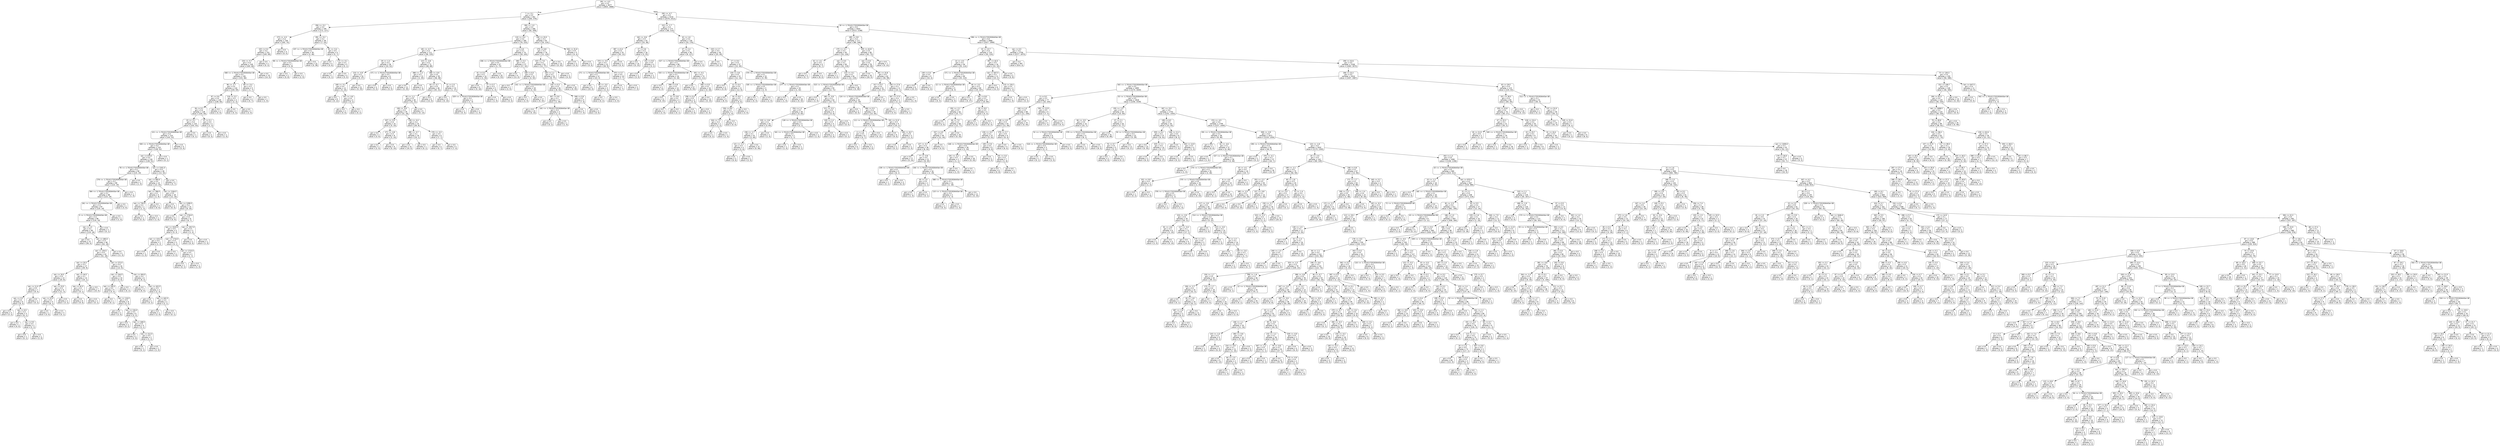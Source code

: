 digraph Tree {
node [shape=box, style="rounded", color="black", fontname=helvetica] ;
edge [fontname=helvetica] ;
0 [label="391 <= -4.5\ngini = 0.5\nsamples = 3677\nvalue = [2843, 2888]"] ;
1 [label="7 <= -5.1\ngini = 0.5\nsamples = 461\nvalue = [264, 476]"] ;
0 -> 1 [labeldistance=2.5, labelangle=45, headlabel="True"] ;
2 [label="356 <= -5.2\ngini = 0.5\nsamples = 195\nvalue = [172, 127]"] ;
1 -> 2 ;
3 [label="273 <= -4.3\ngini = 0.4\nsamples = 156\nvalue = [165, 74]"] ;
2 -> 3 ;
4 [label="103 <= 0.4\ngini = 0.4\nsamples = 152\nvalue = [165, 69]"] ;
3 -> 4 ;
5 [label="234 <= -5.7\ngini = 0.4\nsamples = 149\nvalue = [165, 66]"] ;
4 -> 5 ;
6 [label="308 <= -1.7014117331926443e+38\ngini = 0.4\nsamples = 139\nvalue = [151, 66]"] ;
5 -> 6 ;
7 [label="96 <= -2.7\ngini = 0.4\nsamples = 134\nvalue = [150, 59]"] ;
6 -> 7 ;
8 [label="97 <= 0.6\ngini = 0.4\nsamples = 130\nvalue = [148, 56]"] ;
7 -> 8 ;
9 [label="56 <= 0.1\ngini = 0.4\nsamples = 128\nvalue = [144, 56]"] ;
8 -> 9 ;
10 [label="23 <= -3.1\ngini = 0.4\nsamples = 125\nvalue = [143, 53]"] ;
9 -> 10 ;
11 [label="221 <= -1.7014117331926443e+38\ngini = 0.4\nsamples = 124\nvalue = [143, 52]"] ;
10 -> 11 ;
12 [label="300 <= -1.7014117331926443e+38\ngini = 0.4\nsamples = 119\nvalue = [138, 52]"] ;
11 -> 12 ;
13 [label="rain <= 679.5\ngini = 0.4\nsamples = 118\nvalue = [138, 51]"] ;
12 -> 13 ;
14 [label="78 <= -1.7014117331926443e+38\ngini = 0.2\nsamples = 90\nvalue = [125, 19]"] ;
13 -> 14 ;
15 [label="278 <= -1.7014117331926443e+38\ngini = 0.2\nsamples = 89\nvalue = [124, 19]"] ;
14 -> 15 ;
16 [label="384 <= -1.7014117331926443e+38\ngini = 0.2\nsamples = 88\nvalue = [123, 19]"] ;
15 -> 16 ;
17 [label="261 <= -1.7014117331926443e+38\ngini = 0.2\nsamples = 87\nvalue = [120, 19]"] ;
16 -> 17 ;
18 [label="0 <= -1.7014117331926443e+38\ngini = 0.2\nsamples = 86\nvalue = [119, 19]"] ;
17 -> 18 ;
19 [label="rain <= 1.5\ngini = 0.2\nsamples = 85\nvalue = [119, 18]"] ;
18 -> 19 ;
20 [label="gini = 0.0\nsamples = 37\nvalue = [56, 0]"] ;
19 -> 20 ;
21 [label="rain <= 483.0\ngini = 0.3\nsamples = 48\nvalue = [63, 18]"] ;
19 -> 21 ;
22 [label="rain <= 104.5\ngini = 0.4\nsamples = 43\nvalue = [52, 18]"] ;
21 -> 22 ;
23 [label="rain <= 25.5\ngini = 0.3\nsamples = 27\nvalue = [39, 9]"] ;
22 -> 23 ;
24 [label="rain <= 16.5\ngini = 0.4\nsamples = 13\nvalue = [20, 8]"] ;
23 -> 24 ;
25 [label="rain <= 11.0\ngini = 0.5\nsamples = 7\nvalue = [9, 5]"] ;
24 -> 25 ;
26 [label="rain <= 3.5\ngini = 0.4\nsamples = 6\nvalue = [9, 3]"] ;
25 -> 26 ;
27 [label="gini = 0.5\nsamples = 3\nvalue = [3, 2]"] ;
26 -> 27 ;
28 [label="rain <= 6.5\ngini = 0.2\nsamples = 3\nvalue = [6, 1]"] ;
26 -> 28 ;
29 [label="gini = 0.0\nsamples = 1\nvalue = [4, 0]"] ;
28 -> 29 ;
30 [label="rain <= 9.0\ngini = 0.4\nsamples = 2\nvalue = [2, 1]"] ;
28 -> 30 ;
31 [label="gini = 0.0\nsamples = 1\nvalue = [0, 1]"] ;
30 -> 31 ;
32 [label="gini = 0.0\nsamples = 1\nvalue = [2, 0]"] ;
30 -> 32 ;
33 [label="gini = 0.0\nsamples = 1\nvalue = [0, 2]"] ;
25 -> 33 ;
34 [label="rain <= 23.5\ngini = 0.3\nsamples = 6\nvalue = [11, 3]"] ;
24 -> 34 ;
35 [label="rain <= 22.0\ngini = 0.2\nsamples = 4\nvalue = [8, 1]"] ;
34 -> 35 ;
36 [label="gini = 0.0\nsamples = 1\nvalue = [3, 0]"] ;
35 -> 36 ;
37 [label="gini = 0.3\nsamples = 3\nvalue = [5, 1]"] ;
35 -> 37 ;
38 [label="gini = 0.5\nsamples = 2\nvalue = [3, 2]"] ;
34 -> 38 ;
39 [label="rain <= 44.5\ngini = 0.1\nsamples = 14\nvalue = [19, 1]"] ;
23 -> 39 ;
40 [label="rain <= 42.5\ngini = 0.2\nsamples = 7\nvalue = [9, 1]"] ;
39 -> 40 ;
41 [label="gini = 0.0\nsamples = 6\nvalue = [9, 0]"] ;
40 -> 41 ;
42 [label="gini = 0.0\nsamples = 1\nvalue = [0, 1]"] ;
40 -> 42 ;
43 [label="gini = 0.0\nsamples = 7\nvalue = [10, 0]"] ;
39 -> 43 ;
44 [label="rain <= 272.0\ngini = 0.5\nsamples = 16\nvalue = [13, 9]"] ;
22 -> 44 ;
45 [label="rain <= 244.5\ngini = 0.5\nsamples = 10\nvalue = [5, 6]"] ;
44 -> 45 ;
46 [label="rain <= 105.5\ngini = 0.5\nsamples = 9\nvalue = [5, 4]"] ;
45 -> 46 ;
47 [label="gini = 0.0\nsamples = 1\nvalue = [0, 1]"] ;
46 -> 47 ;
48 [label="rain <= 116.5\ngini = 0.5\nsamples = 8\nvalue = [5, 3]"] ;
46 -> 48 ;
49 [label="gini = 0.0\nsamples = 2\nvalue = [2, 0]"] ;
48 -> 49 ;
50 [label="rain <= 134.0\ngini = 0.5\nsamples = 6\nvalue = [3, 3]"] ;
48 -> 50 ;
51 [label="gini = 0.0\nsamples = 2\nvalue = [0, 2]"] ;
50 -> 51 ;
52 [label="rain <= 168.5\ngini = 0.4\nsamples = 4\nvalue = [3, 1]"] ;
50 -> 52 ;
53 [label="gini = 0.0\nsamples = 2\nvalue = [2, 0]"] ;
52 -> 53 ;
54 [label="rain <= 212.5\ngini = 0.5\nsamples = 2\nvalue = [1, 1]"] ;
52 -> 54 ;
55 [label="gini = 0.0\nsamples = 1\nvalue = [0, 1]"] ;
54 -> 55 ;
56 [label="gini = 0.0\nsamples = 1\nvalue = [1, 0]"] ;
54 -> 56 ;
57 [label="gini = 0.0\nsamples = 1\nvalue = [0, 2]"] ;
45 -> 57 ;
58 [label="rain <= 404.0\ngini = 0.4\nsamples = 6\nvalue = [8, 3]"] ;
44 -> 58 ;
59 [label="gini = 0.0\nsamples = 3\nvalue = [6, 0]"] ;
58 -> 59 ;
60 [label="rain <= 422.5\ngini = 0.5\nsamples = 3\nvalue = [2, 3]"] ;
58 -> 60 ;
61 [label="gini = 0.0\nsamples = 1\nvalue = [0, 2]"] ;
60 -> 61 ;
62 [label="rain <= 442.5\ngini = 0.4\nsamples = 2\nvalue = [2, 1]"] ;
60 -> 62 ;
63 [label="gini = 0.0\nsamples = 1\nvalue = [2, 0]"] ;
62 -> 63 ;
64 [label="gini = 0.0\nsamples = 1\nvalue = [0, 1]"] ;
62 -> 64 ;
65 [label="gini = 0.0\nsamples = 5\nvalue = [11, 0]"] ;
21 -> 65 ;
66 [label="gini = 0.0\nsamples = 1\nvalue = [0, 1]"] ;
18 -> 66 ;
67 [label="gini = 0.0\nsamples = 1\nvalue = [1, 0]"] ;
17 -> 67 ;
68 [label="gini = 0.0\nsamples = 1\nvalue = [3, 0]"] ;
16 -> 68 ;
69 [label="gini = 0.0\nsamples = 1\nvalue = [1, 0]"] ;
15 -> 69 ;
70 [label="gini = 0.0\nsamples = 1\nvalue = [1, 0]"] ;
14 -> 70 ;
71 [label="rain <= 2161.0\ngini = 0.4\nsamples = 28\nvalue = [13, 32]"] ;
13 -> 71 ;
72 [label="rain <= 905.0\ngini = 0.5\nsamples = 23\nvalue = [13, 25]"] ;
71 -> 72 ;
73 [label="rain <= 786.0\ngini = 0.2\nsamples = 5\nvalue = [1, 9]"] ;
72 -> 73 ;
74 [label="rain <= 730.0\ngini = 0.4\nsamples = 2\nvalue = [1, 3]"] ;
73 -> 74 ;
75 [label="gini = 0.0\nsamples = 1\nvalue = [0, 3]"] ;
74 -> 75 ;
76 [label="gini = 0.0\nsamples = 1\nvalue = [1, 0]"] ;
74 -> 76 ;
77 [label="gini = 0.0\nsamples = 3\nvalue = [0, 6]"] ;
73 -> 77 ;
78 [label="rain <= 1164.5\ngini = 0.5\nsamples = 18\nvalue = [12, 16]"] ;
72 -> 78 ;
79 [label="gini = 0.0\nsamples = 4\nvalue = [6, 0]"] ;
78 -> 79 ;
80 [label="rain <= 1299.5\ngini = 0.4\nsamples = 14\nvalue = [6, 16]"] ;
78 -> 80 ;
81 [label="gini = 0.0\nsamples = 6\nvalue = [0, 9]"] ;
80 -> 81 ;
82 [label="rain <= 1744.0\ngini = 0.5\nsamples = 8\nvalue = [6, 7]"] ;
80 -> 82 ;
83 [label="rain <= 1515.5\ngini = 0.5\nsamples = 5\nvalue = [5, 3]"] ;
82 -> 83 ;
84 [label="rain <= 1311.5\ngini = 0.4\nsamples = 2\nvalue = [1, 2]"] ;
83 -> 84 ;
85 [label="gini = 0.0\nsamples = 1\nvalue = [1, 0]"] ;
84 -> 85 ;
86 [label="gini = 0.0\nsamples = 1\nvalue = [0, 2]"] ;
84 -> 86 ;
87 [label="rain <= 1716.5\ngini = 0.3\nsamples = 3\nvalue = [4, 1]"] ;
83 -> 87 ;
88 [label="gini = 0.0\nsamples = 1\nvalue = [3, 0]"] ;
87 -> 88 ;
89 [label="rain <= 1723.5\ngini = 0.5\nsamples = 2\nvalue = [1, 1]"] ;
87 -> 89 ;
90 [label="gini = 0.0\nsamples = 1\nvalue = [0, 1]"] ;
89 -> 90 ;
91 [label="gini = 0.0\nsamples = 1\nvalue = [1, 0]"] ;
89 -> 91 ;
92 [label="rain <= 1917.0\ngini = 0.3\nsamples = 3\nvalue = [1, 4]"] ;
82 -> 92 ;
93 [label="gini = 0.0\nsamples = 2\nvalue = [0, 4]"] ;
92 -> 93 ;
94 [label="gini = 0.0\nsamples = 1\nvalue = [1, 0]"] ;
92 -> 94 ;
95 [label="gini = 0.0\nsamples = 5\nvalue = [0, 7]"] ;
71 -> 95 ;
96 [label="gini = 0.0\nsamples = 1\nvalue = [0, 1]"] ;
12 -> 96 ;
97 [label="gini = 0.0\nsamples = 5\nvalue = [5, 0]"] ;
11 -> 97 ;
98 [label="gini = 0.0\nsamples = 1\nvalue = [0, 1]"] ;
10 -> 98 ;
99 [label="37 <= 5.1\ngini = 0.4\nsamples = 3\nvalue = [1, 3]"] ;
9 -> 99 ;
100 [label="gini = 0.0\nsamples = 2\nvalue = [0, 3]"] ;
99 -> 100 ;
101 [label="gini = 0.0\nsamples = 1\nvalue = [1, 0]"] ;
99 -> 101 ;
102 [label="gini = 0.0\nsamples = 2\nvalue = [4, 0]"] ;
8 -> 102 ;
103 [label="116 <= 3.3\ngini = 0.5\nsamples = 4\nvalue = [2, 3]"] ;
7 -> 103 ;
104 [label="gini = 0.0\nsamples = 2\nvalue = [0, 3]"] ;
103 -> 104 ;
105 [label="gini = 0.0\nsamples = 2\nvalue = [2, 0]"] ;
103 -> 105 ;
106 [label="69 <= -5.4\ngini = 0.2\nsamples = 5\nvalue = [1, 7]"] ;
6 -> 106 ;
107 [label="gini = 0.0\nsamples = 4\nvalue = [0, 7]"] ;
106 -> 107 ;
108 [label="gini = 0.0\nsamples = 1\nvalue = [1, 0]"] ;
106 -> 108 ;
109 [label="gini = 0.0\nsamples = 10\nvalue = [14, 0]"] ;
5 -> 109 ;
110 [label="gini = 0.0\nsamples = 3\nvalue = [0, 3]"] ;
4 -> 110 ;
111 [label="gini = 0.0\nsamples = 4\nvalue = [0, 5]"] ;
3 -> 111 ;
112 [label="391 <= -5.2\ngini = 0.2\nsamples = 39\nvalue = [7, 53]"] ;
2 -> 112 ;
113 [label="237 <= -1.7014117331926443e+38\ngini = 0.1\nsamples = 30\nvalue = [2, 46]"] ;
112 -> 113 ;
114 [label="98 <= -1.7014117331926443e+38\ngini = 0.3\nsamples = 7\nvalue = [2, 8]"] ;
113 -> 114 ;
115 [label="gini = 0.0\nsamples = 5\nvalue = [0, 8]"] ;
114 -> 115 ;
116 [label="gini = 0.0\nsamples = 2\nvalue = [2, 0]"] ;
114 -> 116 ;
117 [label="gini = 0.0\nsamples = 23\nvalue = [0, 38]"] ;
113 -> 117 ;
118 [label="81 <= -5.4\ngini = 0.5\nsamples = 9\nvalue = [5, 7]"] ;
112 -> 118 ;
119 [label="gini = 0.0\nsamples = 4\nvalue = [0, 6]"] ;
118 -> 119 ;
120 [label="172 <= -5.1\ngini = 0.3\nsamples = 5\nvalue = [5, 1]"] ;
118 -> 120 ;
121 [label="gini = 0.0\nsamples = 1\nvalue = [0, 1]"] ;
120 -> 121 ;
122 [label="gini = 0.0\nsamples = 4\nvalue = [5, 0]"] ;
120 -> 122 ;
123 [label="393 <= -1.0\ngini = 0.3\nsamples = 266\nvalue = [92, 349]"] ;
1 -> 123 ;
124 [label="110 <= -0.4\ngini = 0.4\nsamples = 185\nvalue = [76, 225]"] ;
123 -> 124 ;
125 [label="181 <= -4.7\ngini = 0.4\nsamples = 111\nvalue = [58, 120]"] ;
124 -> 125 ;
126 [label="29 <= -1.3\ngini = 0.3\nsamples = 39\nvalue = [10, 52]"] ;
125 -> 126 ;
127 [label="116 <= -4.9\ngini = 0.2\nsamples = 33\nvalue = [5, 47]"] ;
126 -> 127 ;
128 [label="169 <= -5.1\ngini = 0.4\nsamples = 12\nvalue = [5, 14]"] ;
127 -> 128 ;
129 [label="gini = 0.0\nsamples = 8\nvalue = [0, 12]"] ;
128 -> 129 ;
130 [label="347 <= -4.6\ngini = 0.4\nsamples = 4\nvalue = [5, 2]"] ;
128 -> 130 ;
131 [label="gini = 0.0\nsamples = 3\nvalue = [5, 0]"] ;
130 -> 131 ;
132 [label="gini = 0.0\nsamples = 1\nvalue = [0, 2]"] ;
130 -> 132 ;
133 [label="gini = 0.0\nsamples = 21\nvalue = [0, 33]"] ;
127 -> 133 ;
134 [label="271 <= -1.7014117331926443e+38\ngini = 0.5\nsamples = 6\nvalue = [5, 5]"] ;
126 -> 134 ;
135 [label="gini = 0.0\nsamples = 4\nvalue = [5, 0]"] ;
134 -> 135 ;
136 [label="gini = 0.0\nsamples = 2\nvalue = [0, 5]"] ;
134 -> 136 ;
137 [label="123 <= -4.8\ngini = 0.5\nsamples = 72\nvalue = [48, 68]"] ;
125 -> 137 ;
138 [label="388 <= -1.3\ngini = 0.2\nsamples = 13\nvalue = [2, 20]"] ;
137 -> 138 ;
139 [label="gini = 0.0\nsamples = 12\nvalue = [0, 20]"] ;
138 -> 139 ;
140 [label="gini = 0.0\nsamples = 1\nvalue = [2, 0]"] ;
138 -> 140 ;
141 [label="386 <= -0.9\ngini = 0.5\nsamples = 59\nvalue = [46, 48]"] ;
137 -> 141 ;
142 [label="63 <= -0.7\ngini = 0.5\nsamples = 46\nvalue = [45, 31]"] ;
141 -> 142 ;
143 [label="60 <= -1.2\ngini = 0.5\nsamples = 40\nvalue = [31, 31]"] ;
142 -> 143 ;
144 [label="106 <= -4.6\ngini = 0.5\nsamples = 35\nvalue = [31, 18]"] ;
143 -> 144 ;
145 [label="337 <= -5.0\ngini = 0.4\nsamples = 10\nvalue = [5, 10]"] ;
144 -> 145 ;
146 [label="gini = 0.0\nsamples = 2\nvalue = [3, 0]"] ;
145 -> 146 ;
147 [label="271 <= -4.8\ngini = 0.3\nsamples = 8\nvalue = [2, 10]"] ;
145 -> 147 ;
148 [label="gini = 0.0\nsamples = 2\nvalue = [2, 0]"] ;
147 -> 148 ;
149 [label="gini = 0.0\nsamples = 6\nvalue = [0, 10]"] ;
147 -> 149 ;
150 [label="136 <= -4.4\ngini = 0.4\nsamples = 25\nvalue = [26, 8]"] ;
144 -> 150 ;
151 [label="385 <= -3.7\ngini = 0.1\nsamples = 16\nvalue = [19, 1]"] ;
150 -> 151 ;
152 [label="gini = 0.0\nsamples = 15\nvalue = [19, 0]"] ;
151 -> 152 ;
153 [label="gini = 0.0\nsamples = 1\nvalue = [0, 1]"] ;
151 -> 153 ;
154 [label="276 <= -3.3\ngini = 0.5\nsamples = 9\nvalue = [7, 7]"] ;
150 -> 154 ;
155 [label="gini = 0.0\nsamples = 4\nvalue = [0, 7]"] ;
154 -> 155 ;
156 [label="gini = 0.0\nsamples = 5\nvalue = [7, 0]"] ;
154 -> 156 ;
157 [label="gini = 0.0\nsamples = 5\nvalue = [0, 13]"] ;
143 -> 157 ;
158 [label="gini = 0.0\nsamples = 6\nvalue = [14, 0]"] ;
142 -> 158 ;
159 [label="21 <= 2.5\ngini = 0.1\nsamples = 13\nvalue = [1, 17]"] ;
141 -> 159 ;
160 [label="gini = 0.0\nsamples = 11\nvalue = [0, 14]"] ;
159 -> 160 ;
161 [label="329 <= -1.7014117331926443e+38\ngini = 0.4\nsamples = 2\nvalue = [1, 3]"] ;
159 -> 161 ;
162 [label="gini = 0.0\nsamples = 1\nvalue = [0, 3]"] ;
161 -> 162 ;
163 [label="gini = 0.0\nsamples = 1\nvalue = [1, 0]"] ;
161 -> 163 ;
164 [label="2 <= 4.0\ngini = 0.2\nsamples = 74\nvalue = [18, 105]"] ;
124 -> 164 ;
165 [label="206 <= -1.7014117331926443e+38\ngini = 0.0\nsamples = 47\nvalue = [1, 73]"] ;
164 -> 165 ;
166 [label="61 <= 0.3\ngini = 0.1\nsamples = 14\nvalue = [1, 20]"] ;
165 -> 166 ;
167 [label="gini = 0.0\nsamples = 9\nvalue = [0, 16]"] ;
166 -> 167 ;
168 [label="27 <= 0.7\ngini = 0.3\nsamples = 5\nvalue = [1, 4]"] ;
166 -> 168 ;
169 [label="gini = 0.0\nsamples = 1\nvalue = [1, 0]"] ;
168 -> 169 ;
170 [label="gini = 0.0\nsamples = 4\nvalue = [0, 4]"] ;
168 -> 170 ;
171 [label="gini = 0.0\nsamples = 33\nvalue = [0, 53]"] ;
165 -> 171 ;
172 [label="384 <= 5.3\ngini = 0.5\nsamples = 27\nvalue = [17, 32]"] ;
164 -> 172 ;
173 [label="gini = 0.0\nsamples = 6\nvalue = [13, 0]"] ;
172 -> 173 ;
174 [label="169 <= 6.5\ngini = 0.2\nsamples = 21\nvalue = [4, 32]"] ;
172 -> 174 ;
175 [label="gini = 0.0\nsamples = 2\nvalue = [2, 0]"] ;
174 -> 175 ;
176 [label="241 <= -1.7014117331926443e+38\ngini = 0.1\nsamples = 19\nvalue = [2, 32]"] ;
174 -> 176 ;
177 [label="gini = 0.0\nsamples = 2\nvalue = [2, 0]"] ;
176 -> 177 ;
178 [label="gini = 0.0\nsamples = 17\nvalue = [0, 32]"] ;
176 -> 178 ;
179 [label="240 <= 15.0\ngini = 0.2\nsamples = 81\nvalue = [16, 124]"] ;
123 -> 179 ;
180 [label="276 <= 6.8\ngini = 0.2\nsamples = 76\nvalue = [12, 120]"] ;
179 -> 180 ;
181 [label="323 <= 7.6\ngini = 0.2\nsamples = 53\nvalue = [12, 77]"] ;
180 -> 181 ;
182 [label="183 <= 1.2\ngini = 0.2\nsamples = 51\nvalue = [8, 77]"] ;
181 -> 182 ;
183 [label="144 <= 0.3\ngini = 0.3\nsamples = 26\nvalue = [8, 32]"] ;
182 -> 183 ;
184 [label="307 <= 0.6\ngini = 0.1\nsamples = 17\nvalue = [1, 26]"] ;
183 -> 184 ;
185 [label="gini = 0.0\nsamples = 14\nvalue = [0, 24]"] ;
184 -> 185 ;
186 [label="161 <= -1.7014117331926443e+38\ngini = 0.4\nsamples = 3\nvalue = [1, 2]"] ;
184 -> 186 ;
187 [label="gini = 0.0\nsamples = 2\nvalue = [0, 2]"] ;
186 -> 187 ;
188 [label="gini = 0.0\nsamples = 1\nvalue = [1, 0]"] ;
186 -> 188 ;
189 [label="308 <= 0.6\ngini = 0.5\nsamples = 9\nvalue = [7, 6]"] ;
183 -> 189 ;
190 [label="gini = 0.0\nsamples = 5\nvalue = [7, 0]"] ;
189 -> 190 ;
191 [label="gini = 0.0\nsamples = 4\nvalue = [0, 6]"] ;
189 -> 191 ;
192 [label="gini = 0.0\nsamples = 25\nvalue = [0, 45]"] ;
182 -> 192 ;
193 [label="gini = 0.0\nsamples = 2\nvalue = [4, 0]"] ;
181 -> 193 ;
194 [label="gini = 0.0\nsamples = 23\nvalue = [0, 43]"] ;
180 -> 194 ;
195 [label="264 <= 31.6\ngini = 0.5\nsamples = 5\nvalue = [4, 4]"] ;
179 -> 195 ;
196 [label="gini = 0.0\nsamples = 3\nvalue = [4, 0]"] ;
195 -> 196 ;
197 [label="gini = 0.0\nsamples = 2\nvalue = [0, 4]"] ;
195 -> 197 ;
198 [label="292 <= -4.7\ngini = 0.5\nsamples = 3216\nvalue = [2579, 2412]"] ;
0 -> 198 [labeldistance=2.5, labelangle=-45, headlabel="False"] ;
199 [label="222 <= -1.7\ngini = 0.4\nsamples = 173\nvalue = [66, 214]"] ;
198 -> 199 ;
200 [label="162 <= -0.6\ngini = 0.5\nsamples = 43\nvalue = [33, 38]"] ;
199 -> 200 ;
201 [label="387 <= 6.4\ngini = 0.4\nsamples = 25\nvalue = [30, 13]"] ;
200 -> 201 ;
202 [label="374 <= -3.5\ngini = 0.4\nsamples = 22\nvalue = [30, 9]"] ;
201 -> 202 ;
203 [label="271 <= -1.7014117331926443e+38\ngini = 0.1\nsamples = 12\nvalue = [23, 2]"] ;
202 -> 203 ;
204 [label="gini = 0.0\nsamples = 9\nvalue = [20, 0]"] ;
203 -> 204 ;
205 [label="86 <= -3.0\ngini = 0.5\nsamples = 3\nvalue = [3, 2]"] ;
203 -> 205 ;
206 [label="gini = 0.0\nsamples = 2\nvalue = [0, 2]"] ;
205 -> 206 ;
207 [label="gini = 0.0\nsamples = 1\nvalue = [3, 0]"] ;
205 -> 207 ;
208 [label="370 <= 0.7\ngini = 0.5\nsamples = 10\nvalue = [7, 7]"] ;
202 -> 208 ;
209 [label="gini = 0.0\nsamples = 7\nvalue = [0, 7]"] ;
208 -> 209 ;
210 [label="gini = 0.0\nsamples = 3\nvalue = [7, 0]"] ;
208 -> 210 ;
211 [label="gini = 0.0\nsamples = 3\nvalue = [0, 4]"] ;
201 -> 211 ;
212 [label="27 <= 3.6\ngini = 0.2\nsamples = 18\nvalue = [3, 25]"] ;
200 -> 212 ;
213 [label="gini = 0.0\nsamples = 14\nvalue = [0, 23]"] ;
212 -> 213 ;
214 [label="251 <= 9.5\ngini = 0.5\nsamples = 4\nvalue = [3, 2]"] ;
212 -> 214 ;
215 [label="gini = 0.0\nsamples = 2\nvalue = [3, 0]"] ;
214 -> 215 ;
216 [label="gini = 0.0\nsamples = 2\nvalue = [0, 2]"] ;
214 -> 216 ;
217 [label="42 <= 1.6\ngini = 0.3\nsamples = 130\nvalue = [33, 176]"] ;
199 -> 217 ;
218 [label="47 <= 2.4\ngini = 0.1\nsamples = 90\nvalue = [8, 127]"] ;
217 -> 218 ;
219 [label="327 <= -1.7014117331926443e+38\ngini = 0.1\nsamples = 89\nvalue = [7, 127]"] ;
218 -> 219 ;
220 [label="333 <= -1.7014117331926443e+38\ngini = 0.3\nsamples = 16\nvalue = [4, 16]"] ;
219 -> 220 ;
221 [label="gini = 0.0\nsamples = 2\nvalue = [2, 0]"] ;
220 -> 221 ;
222 [label="399 <= 0.9\ngini = 0.2\nsamples = 14\nvalue = [2, 16]"] ;
220 -> 222 ;
223 [label="gini = 0.0\nsamples = 11\nvalue = [0, 15]"] ;
222 -> 223 ;
224 [label="21 <= 0.8\ngini = 0.4\nsamples = 3\nvalue = [2, 1]"] ;
222 -> 224 ;
225 [label="gini = 0.0\nsamples = 2\nvalue = [2, 0]"] ;
224 -> 225 ;
226 [label="gini = 0.0\nsamples = 1\nvalue = [0, 1]"] ;
224 -> 226 ;
227 [label="351 <= -0.1\ngini = 0.1\nsamples = 73\nvalue = [3, 111]"] ;
219 -> 227 ;
228 [label="gini = 0.0\nsamples = 57\nvalue = [0, 93]"] ;
227 -> 228 ;
229 [label="306 <= 0.5\ngini = 0.2\nsamples = 16\nvalue = [3, 18]"] ;
227 -> 229 ;
230 [label="258 <= 0.4\ngini = 0.5\nsamples = 4\nvalue = [3, 3]"] ;
229 -> 230 ;
231 [label="gini = 0.0\nsamples = 2\nvalue = [3, 0]"] ;
230 -> 231 ;
232 [label="gini = 0.0\nsamples = 2\nvalue = [0, 3]"] ;
230 -> 232 ;
233 [label="gini = 0.0\nsamples = 12\nvalue = [0, 15]"] ;
229 -> 233 ;
234 [label="gini = 0.0\nsamples = 1\nvalue = [1, 0]"] ;
218 -> 234 ;
235 [label="220 <= 2.7\ngini = 0.4\nsamples = 40\nvalue = [25, 49]"] ;
217 -> 235 ;
236 [label="gini = 0.0\nsamples = 3\nvalue = [10, 0]"] ;
235 -> 236 ;
237 [label="17 <= 9.4\ngini = 0.4\nsamples = 37\nvalue = [15, 49]"] ;
235 -> 237 ;
238 [label="220 <= 3.8\ngini = 0.5\nsamples = 15\nvalue = [12, 14]"] ;
237 -> 238 ;
239 [label="gini = 0.0\nsamples = 4\nvalue = [0, 8]"] ;
238 -> 239 ;
240 [label="12 <= 6.4\ngini = 0.4\nsamples = 11\nvalue = [12, 6]"] ;
238 -> 240 ;
241 [label="gini = 0.0\nsamples = 5\nvalue = [8, 0]"] ;
240 -> 241 ;
242 [label="34 <= 9.0\ngini = 0.5\nsamples = 6\nvalue = [4, 6]"] ;
240 -> 242 ;
243 [label="236 <= 8.6\ngini = 0.2\nsamples = 5\nvalue = [1, 6]"] ;
242 -> 243 ;
244 [label="244 <= 7.5\ngini = 0.4\nsamples = 2\nvalue = [1, 2]"] ;
243 -> 244 ;
245 [label="gini = 0.0\nsamples = 1\nvalue = [0, 2]"] ;
244 -> 245 ;
246 [label="gini = 0.0\nsamples = 1\nvalue = [1, 0]"] ;
244 -> 246 ;
247 [label="gini = 0.0\nsamples = 3\nvalue = [0, 4]"] ;
243 -> 247 ;
248 [label="gini = 0.0\nsamples = 1\nvalue = [3, 0]"] ;
242 -> 248 ;
249 [label="375 <= -1.7014117331926443e+38\ngini = 0.1\nsamples = 22\nvalue = [3, 35]"] ;
237 -> 249 ;
250 [label="335 <= -1.7014117331926443e+38\ngini = 0.5\nsamples = 3\nvalue = [2, 3]"] ;
249 -> 250 ;
251 [label="gini = 0.0\nsamples = 2\nvalue = [0, 3]"] ;
250 -> 251 ;
252 [label="gini = 0.0\nsamples = 1\nvalue = [2, 0]"] ;
250 -> 252 ;
253 [label="277 <= -1.7014117331926443e+38\ngini = 0.1\nsamples = 19\nvalue = [1, 32]"] ;
249 -> 253 ;
254 [label="gini = 0.0\nsamples = 1\nvalue = [1, 0]"] ;
253 -> 254 ;
255 [label="gini = 0.0\nsamples = 18\nvalue = [0, 32]"] ;
253 -> 255 ;
256 [label="18 <= -1.7014117331926443e+38\ngini = 0.5\nsamples = 3043\nvalue = [2513, 2198]"] ;
198 -> 256 ;
257 [label="285 <= 0.8\ngini = 0.4\nsamples = 177\nvalue = [86, 199]"] ;
256 -> 257 ;
258 [label="275 <= -2.1\ngini = 0.3\nsamples = 92\nvalue = [24, 126]"] ;
257 -> 258 ;
259 [label="61 <= -4.1\ngini = 0.5\nsamples = 9\nvalue = [8, 7]"] ;
258 -> 259 ;
260 [label="gini = 0.0\nsamples = 5\nvalue = [0, 7]"] ;
259 -> 260 ;
261 [label="gini = 0.0\nsamples = 4\nvalue = [8, 0]"] ;
259 -> 261 ;
262 [label="rain <= 0.5\ngini = 0.2\nsamples = 83\nvalue = [16, 119]"] ;
258 -> 262 ;
263 [label="gini = 0.0\nsamples = 2\nvalue = [4, 0]"] ;
262 -> 263 ;
264 [label="123 <= -0.1\ngini = 0.2\nsamples = 81\nvalue = [12, 119]"] ;
262 -> 264 ;
265 [label="315 <= -1.7014117331926443e+38\ngini = 0.2\nsamples = 55\nvalue = [12, 71]"] ;
264 -> 265 ;
266 [label="gini = 0.0\nsamples = 1\nvalue = [2, 0]"] ;
265 -> 266 ;
267 [label="180 <= -0.6\ngini = 0.2\nsamples = 54\nvalue = [10, 71]"] ;
265 -> 267 ;
268 [label="254 <= 1.2\ngini = 0.1\nsamples = 45\nvalue = [5, 65]"] ;
267 -> 268 ;
269 [label="220 <= -0.6\ngini = 0.1\nsamples = 42\nvalue = [3, 64]"] ;
268 -> 269 ;
270 [label="236 <= -1.7\ngini = 0.1\nsamples = 41\nvalue = [2, 64]"] ;
269 -> 270 ;
271 [label="121 <= -2.3\ngini = 0.4\nsamples = 4\nvalue = [2, 6]"] ;
270 -> 271 ;
272 [label="gini = 0.0\nsamples = 3\nvalue = [0, 6]"] ;
271 -> 272 ;
273 [label="gini = 0.0\nsamples = 1\nvalue = [2, 0]"] ;
271 -> 273 ;
274 [label="gini = 0.0\nsamples = 37\nvalue = [0, 58]"] ;
270 -> 274 ;
275 [label="gini = 0.0\nsamples = 1\nvalue = [1, 0]"] ;
269 -> 275 ;
276 [label="128 <= -1.7014117331926443e+38\ngini = 0.4\nsamples = 3\nvalue = [2, 1]"] ;
268 -> 276 ;
277 [label="341 <= -1.7014117331926443e+38\ngini = 0.5\nsamples = 2\nvalue = [1, 1]"] ;
276 -> 277 ;
278 [label="gini = 0.0\nsamples = 1\nvalue = [1, 0]"] ;
277 -> 278 ;
279 [label="gini = 0.0\nsamples = 1\nvalue = [0, 1]"] ;
277 -> 279 ;
280 [label="gini = 0.0\nsamples = 1\nvalue = [1, 0]"] ;
276 -> 280 ;
281 [label="211 <= -0.1\ngini = 0.5\nsamples = 9\nvalue = [5, 6]"] ;
267 -> 281 ;
282 [label="329 <= 1.4\ngini = 0.3\nsamples = 4\nvalue = [5, 1]"] ;
281 -> 282 ;
283 [label="gini = 0.0\nsamples = 3\nvalue = [5, 0]"] ;
282 -> 283 ;
284 [label="gini = 0.0\nsamples = 1\nvalue = [0, 1]"] ;
282 -> 284 ;
285 [label="gini = 0.0\nsamples = 5\nvalue = [0, 5]"] ;
281 -> 285 ;
286 [label="gini = 0.0\nsamples = 26\nvalue = [0, 48]"] ;
264 -> 286 ;
287 [label="335 <= 42.8\ngini = 0.5\nsamples = 85\nvalue = [62, 73]"] ;
257 -> 287 ;
288 [label="rain <= 0.5\ngini = 0.5\nsamples = 78\nvalue = [62, 58]"] ;
287 -> 288 ;
289 [label="gini = 0.0\nsamples = 16\nvalue = [26, 0]"] ;
288 -> 289 ;
290 [label="361 <= 15.8\ngini = 0.5\nsamples = 62\nvalue = [36, 58]"] ;
288 -> 290 ;
291 [label="317 <= 8.7\ngini = 0.4\nsamples = 51\nvalue = [22, 57]"] ;
290 -> 291 ;
292 [label="124 <= -1.7014117331926443e+38\ngini = 0.5\nsamples = 34\nvalue = [22, 30]"] ;
291 -> 292 ;
293 [label="gini = 0.0\nsamples = 4\nvalue = [8, 0]"] ;
292 -> 293 ;
294 [label="384 <= 5.5\ngini = 0.4\nsamples = 30\nvalue = [14, 30]"] ;
292 -> 294 ;
295 [label="111 <= -1.7014117331926443e+38\ngini = 0.2\nsamples = 21\nvalue = [4, 28]"] ;
294 -> 295 ;
296 [label="4 <= 1.8\ngini = 0.5\nsamples = 8\nvalue = [4, 7]"] ;
295 -> 296 ;
297 [label="gini = 0.0\nsamples = 6\nvalue = [0, 7]"] ;
296 -> 297 ;
298 [label="gini = 0.0\nsamples = 2\nvalue = [4, 0]"] ;
296 -> 298 ;
299 [label="gini = 0.0\nsamples = 13\nvalue = [0, 21]"] ;
295 -> 299 ;
300 [label="201 <= 11.0\ngini = 0.3\nsamples = 9\nvalue = [10, 2]"] ;
294 -> 300 ;
301 [label="gini = 0.0\nsamples = 6\nvalue = [9, 0]"] ;
300 -> 301 ;
302 [label="196 <= 16.7\ngini = 0.4\nsamples = 3\nvalue = [1, 2]"] ;
300 -> 302 ;
303 [label="gini = 0.0\nsamples = 2\nvalue = [0, 2]"] ;
302 -> 303 ;
304 [label="gini = 0.0\nsamples = 1\nvalue = [1, 0]"] ;
302 -> 304 ;
305 [label="gini = 0.0\nsamples = 17\nvalue = [0, 27]"] ;
291 -> 305 ;
306 [label="200 <= 17.6\ngini = 0.1\nsamples = 11\nvalue = [14, 1]"] ;
290 -> 306 ;
307 [label="267 <= 17.5\ngini = 0.4\nsamples = 4\nvalue = [3, 1]"] ;
306 -> 307 ;
308 [label="gini = 0.0\nsamples = 3\nvalue = [3, 0]"] ;
307 -> 308 ;
309 [label="gini = 0.0\nsamples = 1\nvalue = [0, 1]"] ;
307 -> 309 ;
310 [label="gini = 0.0\nsamples = 7\nvalue = [11, 0]"] ;
306 -> 310 ;
311 [label="gini = 0.0\nsamples = 7\nvalue = [0, 15]"] ;
287 -> 311 ;
312 [label="396 <= -1.7014117331926443e+38\ngini = 0.5\nsamples = 2866\nvalue = [2427, 1999]"] ;
256 -> 312 ;
313 [label="32 <= 13.7\ngini = 0.4\nsamples = 110\nvalue = [50, 124]"] ;
312 -> 313 ;
314 [label="14 <= -4.5\ngini = 0.4\nsamples = 94\nvalue = [35, 114]"] ;
313 -> 314 ;
315 [label="149 <= 0.4\ngini = 0.4\nsamples = 9\nvalue = [10, 4]"] ;
314 -> 315 ;
316 [label="gini = 0.0\nsamples = 6\nvalue = [10, 0]"] ;
315 -> 316 ;
317 [label="gini = 0.0\nsamples = 3\nvalue = [0, 4]"] ;
315 -> 317 ;
318 [label="271 <= -1.7014117331926443e+38\ngini = 0.3\nsamples = 85\nvalue = [25, 110]"] ;
314 -> 318 ;
319 [label="22 <= -1.7014117331926443e+38\ngini = 0.4\nsamples = 5\nvalue = [6, 3]"] ;
318 -> 319 ;
320 [label="gini = 0.0\nsamples = 2\nvalue = [0, 3]"] ;
319 -> 320 ;
321 [label="gini = 0.0\nsamples = 3\nvalue = [6, 0]"] ;
319 -> 321 ;
322 [label="46 <= -3.3\ngini = 0.3\nsamples = 80\nvalue = [19, 107]"] ;
318 -> 322 ;
323 [label="gini = 0.0\nsamples = 13\nvalue = [0, 27]"] ;
322 -> 323 ;
324 [label="181 <= 8.0\ngini = 0.3\nsamples = 67\nvalue = [19, 80]"] ;
322 -> 324 ;
325 [label="292 <= -2.1\ngini = 0.3\nsamples = 62\nvalue = [15, 77]"] ;
324 -> 325 ;
326 [label="gini = 0.0\nsamples = 2\nvalue = [3, 0]"] ;
325 -> 326 ;
327 [label="46 <= 7.0\ngini = 0.2\nsamples = 60\nvalue = [12, 77]"] ;
325 -> 327 ;
328 [label="337 <= 4.9\ngini = 0.3\nsamples = 40\nvalue = [12, 44]"] ;
327 -> 328 ;
329 [label="137 <= -0.7\ngini = 0.3\nsamples = 38\nvalue = [8, 44]"] ;
328 -> 329 ;
330 [label="gini = 0.0\nsamples = 17\nvalue = [0, 24]"] ;
329 -> 330 ;
331 [label="77 <= -0.8\ngini = 0.4\nsamples = 21\nvalue = [8, 20]"] ;
329 -> 331 ;
332 [label="239 <= -1.7014117331926443e+38\ngini = 0.2\nsamples = 5\nvalue = [6, 1]"] ;
331 -> 332 ;
333 [label="gini = 0.0\nsamples = 1\nvalue = [0, 1]"] ;
332 -> 333 ;
334 [label="gini = 0.0\nsamples = 4\nvalue = [6, 0]"] ;
332 -> 334 ;
335 [label="246 <= -1.7014117331926443e+38\ngini = 0.2\nsamples = 16\nvalue = [2, 19]"] ;
331 -> 335 ;
336 [label="18 <= 1.9\ngini = 0.5\nsamples = 2\nvalue = [1, 1]"] ;
335 -> 336 ;
337 [label="gini = 0.0\nsamples = 1\nvalue = [1, 0]"] ;
336 -> 337 ;
338 [label="gini = 0.0\nsamples = 1\nvalue = [0, 1]"] ;
336 -> 338 ;
339 [label="388 <= -1.7014117331926443e+38\ngini = 0.1\nsamples = 14\nvalue = [1, 18]"] ;
335 -> 339 ;
340 [label="110 <= -1.7014117331926443e+38\ngini = 0.4\nsamples = 3\nvalue = [1, 3]"] ;
339 -> 340 ;
341 [label="gini = 0.0\nsamples = 2\nvalue = [0, 3]"] ;
340 -> 341 ;
342 [label="gini = 0.0\nsamples = 1\nvalue = [1, 0]"] ;
340 -> 342 ;
343 [label="gini = 0.0\nsamples = 11\nvalue = [0, 15]"] ;
339 -> 343 ;
344 [label="gini = 0.0\nsamples = 2\nvalue = [4, 0]"] ;
328 -> 344 ;
345 [label="gini = 0.0\nsamples = 20\nvalue = [0, 33]"] ;
327 -> 345 ;
346 [label="26 <= 9.0\ngini = 0.5\nsamples = 5\nvalue = [4, 3]"] ;
324 -> 346 ;
347 [label="gini = 0.0\nsamples = 2\nvalue = [4, 0]"] ;
346 -> 347 ;
348 [label="gini = 0.0\nsamples = 3\nvalue = [0, 3]"] ;
346 -> 348 ;
349 [label="397 <= 42.5\ngini = 0.5\nsamples = 16\nvalue = [15, 10]"] ;
313 -> 349 ;
350 [label="rain <= 647.5\ngini = 0.2\nsamples = 11\nvalue = [15, 2]"] ;
349 -> 350 ;
351 [label="gini = 0.0\nsamples = 8\nvalue = [14, 0]"] ;
350 -> 351 ;
352 [label="115 <= 18.4\ngini = 0.4\nsamples = 3\nvalue = [1, 2]"] ;
350 -> 352 ;
353 [label="gini = 0.0\nsamples = 1\nvalue = [1, 0]"] ;
352 -> 353 ;
354 [label="gini = 0.0\nsamples = 2\nvalue = [0, 2]"] ;
352 -> 354 ;
355 [label="gini = 0.0\nsamples = 5\nvalue = [0, 8]"] ;
349 -> 355 ;
356 [label="rain <= 0.5\ngini = 0.5\nsamples = 2756\nvalue = [2377, 1875]"] ;
312 -> 356 ;
357 [label="gini = 0.0\nsamples = 587\nvalue = [914, 0]"] ;
356 -> 357 ;
358 [label="290 <= 32.6\ngini = 0.5\nsamples = 2169\nvalue = [1463, 1875]"] ;
356 -> 358 ;
359 [label="266 <= 22.2\ngini = 0.5\nsamples = 2010\nvalue = [1407, 1687]"] ;
358 -> 359 ;
360 [label="343 <= -1.7014117331926443e+38\ngini = 0.5\nsamples = 1895\nvalue = [1274, 1644]"] ;
359 -> 360 ;
361 [label="0 <= 9.2\ngini = 0.2\nsamples = 77\nvalue = [18, 105]"] ;
360 -> 361 ;
362 [label="240 <= 1.0\ngini = 0.2\nsamples = 68\nvalue = [11, 100]"] ;
361 -> 362 ;
363 [label="138 <= 1.8\ngini = 0.3\nsamples = 43\nvalue = [11, 56]"] ;
362 -> 363 ;
364 [label="226 <= -0.3\ngini = 0.2\nsamples = 37\nvalue = [5, 52]"] ;
363 -> 364 ;
365 [label="248 <= -1.7014117331926443e+38\ngini = 0.0\nsamples = 28\nvalue = [1, 44]"] ;
364 -> 365 ;
366 [label="191 <= -0.2\ngini = 0.5\nsamples = 2\nvalue = [1, 1]"] ;
365 -> 366 ;
367 [label="gini = 0.0\nsamples = 1\nvalue = [1, 0]"] ;
366 -> 367 ;
368 [label="gini = 0.0\nsamples = 1\nvalue = [0, 1]"] ;
366 -> 368 ;
369 [label="gini = 0.0\nsamples = 26\nvalue = [0, 43]"] ;
365 -> 369 ;
370 [label="109 <= 0.0\ngini = 0.4\nsamples = 9\nvalue = [4, 8]"] ;
364 -> 370 ;
371 [label="gini = 0.0\nsamples = 2\nvalue = [3, 0]"] ;
370 -> 371 ;
372 [label="191 <= 3.0\ngini = 0.2\nsamples = 7\nvalue = [1, 8]"] ;
370 -> 372 ;
373 [label="gini = 0.0\nsamples = 6\nvalue = [0, 8]"] ;
372 -> 373 ;
374 [label="gini = 0.0\nsamples = 1\nvalue = [1, 0]"] ;
372 -> 374 ;
375 [label="376 <= 3.7\ngini = 0.5\nsamples = 6\nvalue = [6, 4]"] ;
363 -> 375 ;
376 [label="gini = 0.0\nsamples = 4\nvalue = [6, 0]"] ;
375 -> 376 ;
377 [label="gini = 0.0\nsamples = 2\nvalue = [0, 4]"] ;
375 -> 377 ;
378 [label="gini = 0.0\nsamples = 25\nvalue = [0, 44]"] ;
362 -> 378 ;
379 [label="301 <= 12.9\ngini = 0.5\nsamples = 9\nvalue = [7, 5]"] ;
361 -> 379 ;
380 [label="gini = 0.0\nsamples = 4\nvalue = [7, 0]"] ;
379 -> 380 ;
381 [label="gini = 0.0\nsamples = 5\nvalue = [0, 5]"] ;
379 -> 381 ;
382 [label="53 <= -1.7014117331926443e+38\ngini = 0.5\nsamples = 1818\nvalue = [1256, 1539]"] ;
360 -> 382 ;
383 [label="255 <= -1.5\ngini = 0.3\nsamples = 64\nvalue = [15, 84]"] ;
382 -> 383 ;
384 [label="84 <= -3.5\ngini = 0.5\nsamples = 10\nvalue = [10, 7]"] ;
383 -> 384 ;
385 [label="52 <= -1.7014117331926443e+38\ngini = 0.4\nsamples = 6\nvalue = [2, 6]"] ;
384 -> 385 ;
386 [label="318 <= -1.7014117331926443e+38\ngini = 0.4\nsamples = 3\nvalue = [2, 1]"] ;
385 -> 386 ;
387 [label="gini = 0.0\nsamples = 1\nvalue = [0, 1]"] ;
386 -> 387 ;
388 [label="gini = 0.0\nsamples = 2\nvalue = [2, 0]"] ;
386 -> 388 ;
389 [label="gini = 0.0\nsamples = 3\nvalue = [0, 5]"] ;
385 -> 389 ;
390 [label="379 <= -1.7014117331926443e+38\ngini = 0.2\nsamples = 4\nvalue = [8, 1]"] ;
384 -> 390 ;
391 [label="gini = 0.0\nsamples = 1\nvalue = [0, 1]"] ;
390 -> 391 ;
392 [label="gini = 0.0\nsamples = 3\nvalue = [8, 0]"] ;
390 -> 392 ;
393 [label="37 <= 2.1\ngini = 0.1\nsamples = 54\nvalue = [5, 77]"] ;
383 -> 393 ;
394 [label="gini = 0.0\nsamples = 32\nvalue = [0, 48]"] ;
393 -> 394 ;
395 [label="50 <= -1.7014117331926443e+38\ngini = 0.3\nsamples = 22\nvalue = [5, 29]"] ;
393 -> 395 ;
396 [label="76 <= 9.7\ngini = 0.4\nsamples = 5\nvalue = [5, 2]"] ;
395 -> 396 ;
397 [label="gini = 0.0\nsamples = 3\nvalue = [5, 0]"] ;
396 -> 397 ;
398 [label="gini = 0.0\nsamples = 2\nvalue = [0, 2]"] ;
396 -> 398 ;
399 [label="gini = 0.0\nsamples = 17\nvalue = [0, 27]"] ;
395 -> 399 ;
400 [label="307 <= -5.0\ngini = 0.5\nsamples = 1754\nvalue = [1241, 1455]"] ;
382 -> 400 ;
401 [label="199 <= 6.5\ngini = 0.3\nsamples = 45\nvalue = [14, 55]"] ;
400 -> 401 ;
402 [label="359 <= 0.2\ngini = 0.2\nsamples = 37\nvalue = [6, 52]"] ;
401 -> 402 ;
403 [label="gini = 0.0\nsamples = 23\nvalue = [0, 35]"] ;
402 -> 403 ;
404 [label="329 <= 1.1\ngini = 0.4\nsamples = 14\nvalue = [6, 17]"] ;
402 -> 404 ;
405 [label="gini = 0.0\nsamples = 3\nvalue = [6, 0]"] ;
404 -> 405 ;
406 [label="gini = 0.0\nsamples = 11\nvalue = [0, 17]"] ;
404 -> 406 ;
407 [label="246 <= 11.2\ngini = 0.4\nsamples = 8\nvalue = [8, 3]"] ;
401 -> 407 ;
408 [label="gini = 0.0\nsamples = 4\nvalue = [7, 0]"] ;
407 -> 408 ;
409 [label="263 <= 14.9\ngini = 0.4\nsamples = 4\nvalue = [1, 3]"] ;
407 -> 409 ;
410 [label="gini = 0.0\nsamples = 3\nvalue = [0, 3]"] ;
409 -> 410 ;
411 [label="gini = 0.0\nsamples = 1\nvalue = [1, 0]"] ;
409 -> 411 ;
412 [label="374 <= -4.5\ngini = 0.5\nsamples = 1709\nvalue = [1227, 1400]"] ;
400 -> 412 ;
413 [label="291 <= -1.7014117331926443e+38\ngini = 0.3\nsamples = 38\nvalue = [8, 46]"] ;
412 -> 413 ;
414 [label="gini = 0.0\nsamples = 1\nvalue = [4, 0]"] ;
413 -> 414 ;
415 [label="62 <= -4.6\ngini = 0.1\nsamples = 37\nvalue = [4, 46]"] ;
413 -> 415 ;
416 [label="gini = 0.0\nsamples = 1\nvalue = [1, 0]"] ;
415 -> 416 ;
417 [label="157 <= -1.7014117331926443e+38\ngini = 0.1\nsamples = 36\nvalue = [3, 46]"] ;
415 -> 417 ;
418 [label="gini = 0.0\nsamples = 1\nvalue = [1, 0]"] ;
417 -> 418 ;
419 [label="270 <= -1.7014117331926443e+38\ngini = 0.1\nsamples = 35\nvalue = [2, 46]"] ;
417 -> 419 ;
420 [label="331 <= 0.8\ngini = 0.4\nsamples = 2\nvalue = [1, 2]"] ;
419 -> 420 ;
421 [label="gini = 0.0\nsamples = 1\nvalue = [0, 2]"] ;
420 -> 421 ;
422 [label="gini = 0.0\nsamples = 1\nvalue = [1, 0]"] ;
420 -> 422 ;
423 [label="370 <= -1.7014117331926443e+38\ngini = 0.0\nsamples = 33\nvalue = [1, 44]"] ;
419 -> 423 ;
424 [label="376 <= -1.7014117331926443e+38\ngini = 0.5\nsamples = 2\nvalue = [1, 1]"] ;
423 -> 424 ;
425 [label="gini = 0.0\nsamples = 1\nvalue = [0, 1]"] ;
424 -> 425 ;
426 [label="gini = 0.0\nsamples = 1\nvalue = [1, 0]"] ;
424 -> 426 ;
427 [label="gini = 0.0\nsamples = 31\nvalue = [0, 43]"] ;
423 -> 427 ;
428 [label="308 <= -3.9\ngini = 0.5\nsamples = 1671\nvalue = [1219, 1354]"] ;
412 -> 428 ;
429 [label="290 <= -1.7014117331926443e+38\ngini = 0.3\nsamples = 39\nvalue = [44, 9]"] ;
428 -> 429 ;
430 [label="gini = 0.0\nsamples = 2\nvalue = [0, 2]"] ;
429 -> 430 ;
431 [label="376 <= -4.1\ngini = 0.2\nsamples = 37\nvalue = [44, 7]"] ;
429 -> 431 ;
432 [label="43 <= -4.1\ngini = 0.4\nsamples = 19\nvalue = [19, 7]"] ;
431 -> 432 ;
433 [label="8 <= -4.6\ngini = 0.1\nsamples = 15\nvalue = [19, 1]"] ;
432 -> 433 ;
434 [label="gini = 0.0\nsamples = 1\nvalue = [0, 1]"] ;
433 -> 434 ;
435 [label="gini = 0.0\nsamples = 14\nvalue = [19, 0]"] ;
433 -> 435 ;
436 [label="gini = 0.0\nsamples = 4\nvalue = [0, 6]"] ;
432 -> 436 ;
437 [label="gini = 0.0\nsamples = 18\nvalue = [25, 0]"] ;
431 -> 437 ;
438 [label="124 <= -1.8\ngini = 0.5\nsamples = 1632\nvalue = [1175, 1345]"] ;
428 -> 438 ;
439 [label="20 <= -2.0\ngini = 0.4\nsamples = 142\nvalue = [69, 149]"] ;
438 -> 439 ;
440 [label="189 <= -2.1\ngini = 0.5\nsamples = 75\nvalue = [56, 59]"] ;
439 -> 440 ;
441 [label="353 <= -2.3\ngini = 0.5\nsamples = 55\nvalue = [34, 53]"] ;
440 -> 441 ;
442 [label="385 <= -2.5\ngini = 0.5\nsamples = 41\nvalue = [33, 33]"] ;
441 -> 442 ;
443 [label="117 <= -3.0\ngini = 0.5\nsamples = 34\nvalue = [23, 33]"] ;
442 -> 443 ;
444 [label="224 <= -3.9\ngini = 0.5\nsamples = 18\nvalue = [18, 11]"] ;
443 -> 444 ;
445 [label="81 <= -4.6\ngini = 0.2\nsamples = 6\nvalue = [1, 10]"] ;
444 -> 445 ;
446 [label="gini = 0.0\nsamples = 1\nvalue = [1, 0]"] ;
445 -> 446 ;
447 [label="gini = 0.0\nsamples = 5\nvalue = [0, 10]"] ;
445 -> 447 ;
448 [label="117 <= -3.4\ngini = 0.1\nsamples = 12\nvalue = [17, 1]"] ;
444 -> 448 ;
449 [label="gini = 0.0\nsamples = 9\nvalue = [14, 0]"] ;
448 -> 449 ;
450 [label="170 <= -3.3\ngini = 0.4\nsamples = 3\nvalue = [3, 1]"] ;
448 -> 450 ;
451 [label="gini = 0.0\nsamples = 1\nvalue = [0, 1]"] ;
450 -> 451 ;
452 [label="gini = 0.0\nsamples = 2\nvalue = [3, 0]"] ;
450 -> 452 ;
453 [label="214 <= -1.7014117331926443e+38\ngini = 0.3\nsamples = 16\nvalue = [5, 22]"] ;
443 -> 453 ;
454 [label="gini = 0.0\nsamples = 1\nvalue = [2, 0]"] ;
453 -> 454 ;
455 [label="119 <= -3.0\ngini = 0.2\nsamples = 15\nvalue = [3, 22]"] ;
453 -> 455 ;
456 [label="gini = 0.0\nsamples = 1\nvalue = [1, 0]"] ;
455 -> 456 ;
457 [label="74 <= -2.7\ngini = 0.2\nsamples = 14\nvalue = [2, 22]"] ;
455 -> 457 ;
458 [label="gini = 0.0\nsamples = 7\nvalue = [0, 15]"] ;
457 -> 458 ;
459 [label="236 <= -2.6\ngini = 0.3\nsamples = 7\nvalue = [2, 7]"] ;
457 -> 459 ;
460 [label="gini = 0.0\nsamples = 2\nvalue = [2, 0]"] ;
459 -> 460 ;
461 [label="gini = 0.0\nsamples = 5\nvalue = [0, 7]"] ;
459 -> 461 ;
462 [label="gini = 0.0\nsamples = 7\nvalue = [10, 0]"] ;
442 -> 462 ;
463 [label="227 <= -0.8\ngini = 0.1\nsamples = 14\nvalue = [1, 20]"] ;
441 -> 463 ;
464 [label="gini = 0.0\nsamples = 13\nvalue = [0, 20]"] ;
463 -> 464 ;
465 [label="gini = 0.0\nsamples = 1\nvalue = [1, 0]"] ;
463 -> 465 ;
466 [label="83 <= -1.8\ngini = 0.3\nsamples = 20\nvalue = [22, 6]"] ;
440 -> 466 ;
467 [label="22 <= -2.0\ngini = 0.2\nsamples = 17\nvalue = [21, 3]"] ;
466 -> 467 ;
468 [label="230 <= -2.1\ngini = 0.2\nsamples = 16\nvalue = [21, 2]"] ;
467 -> 468 ;
469 [label="224 <= -2.3\ngini = 0.4\nsamples = 3\nvalue = [1, 2]"] ;
468 -> 469 ;
470 [label="gini = 0.0\nsamples = 1\nvalue = [1, 0]"] ;
469 -> 470 ;
471 [label="gini = 0.0\nsamples = 2\nvalue = [0, 2]"] ;
469 -> 471 ;
472 [label="gini = 0.0\nsamples = 13\nvalue = [20, 0]"] ;
468 -> 472 ;
473 [label="gini = 0.0\nsamples = 1\nvalue = [0, 1]"] ;
467 -> 473 ;
474 [label="75 <= -1.4\ngini = 0.4\nsamples = 3\nvalue = [1, 3]"] ;
466 -> 474 ;
475 [label="gini = 0.0\nsamples = 2\nvalue = [0, 3]"] ;
474 -> 475 ;
476 [label="gini = 0.0\nsamples = 1\nvalue = [1, 0]"] ;
474 -> 476 ;
477 [label="246 <= 0.8\ngini = 0.2\nsamples = 67\nvalue = [13, 90]"] ;
439 -> 477 ;
478 [label="171 <= -1.7\ngini = 0.2\nsamples = 63\nvalue = [9, 88]"] ;
477 -> 478 ;
479 [label="190 <= -2.2\ngini = 0.0\nsamples = 40\nvalue = [1, 68]"] ;
478 -> 479 ;
480 [label="172 <= -2.2\ngini = 0.2\nsamples = 9\nvalue = [1, 10]"] ;
479 -> 480 ;
481 [label="gini = 0.0\nsamples = 8\nvalue = [0, 10]"] ;
480 -> 481 ;
482 [label="gini = 0.0\nsamples = 1\nvalue = [1, 0]"] ;
480 -> 482 ;
483 [label="gini = 0.0\nsamples = 31\nvalue = [0, 58]"] ;
479 -> 483 ;
484 [label="190 <= -1.4\ngini = 0.4\nsamples = 23\nvalue = [8, 20]"] ;
478 -> 484 ;
485 [label="gini = 0.0\nsamples = 3\nvalue = [3, 0]"] ;
484 -> 485 ;
486 [label="145 <= -0.2\ngini = 0.3\nsamples = 20\nvalue = [5, 20]"] ;
484 -> 486 ;
487 [label="112 <= 19.1\ngini = 0.2\nsamples = 18\nvalue = [3, 20]"] ;
486 -> 487 ;
488 [label="128 <= -1.5\ngini = 0.2\nsamples = 17\nvalue = [2, 20]"] ;
487 -> 488 ;
489 [label="gini = 0.0\nsamples = 1\nvalue = [1, 0]"] ;
488 -> 489 ;
490 [label="52 <= -1.3\ngini = 0.1\nsamples = 16\nvalue = [1, 20]"] ;
488 -> 490 ;
491 [label="269 <= -1.5\ngini = 0.5\nsamples = 2\nvalue = [1, 1]"] ;
490 -> 491 ;
492 [label="gini = 0.0\nsamples = 1\nvalue = [0, 1]"] ;
491 -> 492 ;
493 [label="gini = 0.0\nsamples = 1\nvalue = [1, 0]"] ;
491 -> 493 ;
494 [label="gini = 0.0\nsamples = 14\nvalue = [0, 19]"] ;
490 -> 494 ;
495 [label="gini = 0.0\nsamples = 1\nvalue = [1, 0]"] ;
487 -> 495 ;
496 [label="gini = 0.0\nsamples = 2\nvalue = [2, 0]"] ;
486 -> 496 ;
497 [label="165 <= 3.2\ngini = 0.4\nsamples = 4\nvalue = [4, 2]"] ;
477 -> 497 ;
498 [label="gini = 0.0\nsamples = 2\nvalue = [4, 0]"] ;
497 -> 498 ;
499 [label="gini = 0.0\nsamples = 2\nvalue = [0, 2]"] ;
497 -> 499 ;
500 [label="353 <= 1.3\ngini = 0.5\nsamples = 1490\nvalue = [1106, 1196]"] ;
438 -> 500 ;
501 [label="20 <= -1.7014117331926443e+38\ngini = 0.5\nsamples = 585\nvalue = [523, 411]"] ;
500 -> 501 ;
502 [label="10 <= -1.2\ngini = 0.3\nsamples = 18\nvalue = [5, 25]"] ;
501 -> 502 ;
503 [label="gini = 0.0\nsamples = 2\nvalue = [3, 0]"] ;
502 -> 503 ;
504 [label="182 <= -1.7014117331926443e+38\ngini = 0.1\nsamples = 16\nvalue = [2, 25]"] ;
502 -> 504 ;
505 [label="72 <= -1.7014117331926443e+38\ngini = 0.4\nsamples = 3\nvalue = [2, 1]"] ;
504 -> 505 ;
506 [label="gini = 0.0\nsamples = 1\nvalue = [0, 1]"] ;
505 -> 506 ;
507 [label="gini = 0.0\nsamples = 2\nvalue = [2, 0]"] ;
505 -> 507 ;
508 [label="gini = 0.0\nsamples = 13\nvalue = [0, 24]"] ;
504 -> 508 ;
509 [label="rain <= 975.5\ngini = 0.5\nsamples = 567\nvalue = [518, 386]"] ;
501 -> 509 ;
510 [label="21 <= 2.1\ngini = 0.4\nsamples = 438\nvalue = [473, 219]"] ;
509 -> 510 ;
511 [label="82 <= -2.3\ngini = 0.4\nsamples = 411\nvalue = [461, 195]"] ;
510 -> 511 ;
512 [label="43 <= -1.7014117331926443e+38\ngini = 0.3\nsamples = 8\nvalue = [3, 11]"] ;
511 -> 512 ;
513 [label="gini = 0.0\nsamples = 3\nvalue = [3, 0]"] ;
512 -> 513 ;
514 [label="gini = 0.0\nsamples = 5\nvalue = [0, 11]"] ;
512 -> 514 ;
515 [label="186 <= 1.0\ngini = 0.4\nsamples = 403\nvalue = [458, 184]"] ;
511 -> 515 ;
516 [label="225 <= 0.0\ngini = 0.4\nsamples = 365\nvalue = [428, 153]"] ;
515 -> 516 ;
517 [label="178 <= -0.0\ngini = 0.4\nsamples = 235\nvalue = [245, 123]"] ;
516 -> 517 ;
518 [label="36 <= -1.1\ngini = 0.4\nsamples = 210\nvalue = [231, 96]"] ;
517 -> 518 ;
519 [label="324 <= -1.5\ngini = 0.3\nsamples = 79\nvalue = [109, 23]"] ;
518 -> 519 ;
520 [label="104 <= -1.7\ngini = 0.5\nsamples = 33\nvalue = [39, 21]"] ;
519 -> 520 ;
521 [label="236 <= -2.7\ngini = 0.2\nsamples = 15\nvalue = [32, 3]"] ;
520 -> 521 ;
522 [label="gini = 0.0\nsamples = 1\nvalue = [0, 1]"] ;
521 -> 522 ;
523 [label="16 <= -1.8\ngini = 0.1\nsamples = 14\nvalue = [32, 2]"] ;
521 -> 523 ;
524 [label="387 <= -1.8\ngini = 0.4\nsamples = 3\nvalue = [6, 2]"] ;
523 -> 524 ;
525 [label="gini = 0.0\nsamples = 2\nvalue = [6, 0]"] ;
524 -> 525 ;
526 [label="gini = 0.0\nsamples = 1\nvalue = [0, 2]"] ;
524 -> 526 ;
527 [label="gini = 0.0\nsamples = 11\nvalue = [26, 0]"] ;
523 -> 527 ;
528 [label="173 <= -1.7\ngini = 0.4\nsamples = 18\nvalue = [7, 18]"] ;
520 -> 528 ;
529 [label="gini = 0.0\nsamples = 4\nvalue = [5, 0]"] ;
528 -> 529 ;
530 [label="71 <= -1.3\ngini = 0.2\nsamples = 14\nvalue = [2, 18]"] ;
528 -> 530 ;
531 [label="gini = 0.0\nsamples = 12\nvalue = [0, 18]"] ;
530 -> 531 ;
532 [label="gini = 0.0\nsamples = 2\nvalue = [2, 0]"] ;
530 -> 532 ;
533 [label="396 <= -1.8\ngini = 0.1\nsamples = 46\nvalue = [70, 2]"] ;
519 -> 533 ;
534 [label="gini = 0.0\nsamples = 1\nvalue = [0, 1]"] ;
533 -> 534 ;
535 [label="22 <= -1.7014117331926443e+38\ngini = 0.0\nsamples = 45\nvalue = [70, 1]"] ;
533 -> 535 ;
536 [label="gini = 0.0\nsamples = 1\nvalue = [0, 1]"] ;
535 -> 536 ;
537 [label="gini = 0.0\nsamples = 44\nvalue = [70, 0]"] ;
535 -> 537 ;
538 [label="246 <= -0.6\ngini = 0.5\nsamples = 131\nvalue = [122, 73]"] ;
518 -> 538 ;
539 [label="386 <= -0.6\ngini = 0.5\nsamples = 78\nvalue = [60, 57]"] ;
538 -> 539 ;
540 [label="347 <= -1.6\ngini = 0.5\nsamples = 64\nvalue = [55, 36]"] ;
539 -> 540 ;
541 [label="gini = 0.0\nsamples = 6\nvalue = [0, 8]"] ;
540 -> 541 ;
542 [label="207 <= -0.6\ngini = 0.4\nsamples = 58\nvalue = [55, 28]"] ;
540 -> 542 ;
543 [label="55 <= -1.0\ngini = 0.4\nsamples = 52\nvalue = [55, 22]"] ;
542 -> 543 ;
544 [label="166 <= -1.1\ngini = 0.5\nsamples = 19\nvalue = [11, 16]"] ;
543 -> 544 ;
545 [label="143 <= -1.6\ngini = 0.2\nsamples = 5\nvalue = [6, 1]"] ;
544 -> 545 ;
546 [label="gini = 0.0\nsamples = 1\nvalue = [0, 1]"] ;
545 -> 546 ;
547 [label="gini = 0.0\nsamples = 4\nvalue = [6, 0]"] ;
545 -> 547 ;
548 [label="383 <= -0.8\ngini = 0.4\nsamples = 14\nvalue = [5, 15]"] ;
544 -> 548 ;
549 [label="224 <= -0.9\ngini = 0.1\nsamples = 11\nvalue = [1, 15]"] ;
548 -> 549 ;
550 [label="gini = 0.0\nsamples = 9\nvalue = [0, 13]"] ;
549 -> 550 ;
551 [label="64 <= -1.0\ngini = 0.4\nsamples = 2\nvalue = [1, 2]"] ;
549 -> 551 ;
552 [label="gini = 0.0\nsamples = 1\nvalue = [1, 0]"] ;
551 -> 552 ;
553 [label="gini = 0.0\nsamples = 1\nvalue = [0, 2]"] ;
551 -> 553 ;
554 [label="gini = 0.0\nsamples = 3\nvalue = [4, 0]"] ;
548 -> 554 ;
555 [label="38 <= -0.6\ngini = 0.2\nsamples = 33\nvalue = [44, 6]"] ;
543 -> 555 ;
556 [label="132 <= -1.2\ngini = 0.1\nsamples = 26\nvalue = [38, 2]"] ;
555 -> 556 ;
557 [label="367 <= -1.2\ngini = 0.5\nsamples = 2\nvalue = [1, 1]"] ;
556 -> 557 ;
558 [label="gini = 0.0\nsamples = 1\nvalue = [1, 0]"] ;
557 -> 558 ;
559 [label="gini = 0.0\nsamples = 1\nvalue = [0, 1]"] ;
557 -> 559 ;
560 [label="79 <= -0.6\ngini = 0.1\nsamples = 24\nvalue = [37, 1]"] ;
556 -> 560 ;
561 [label="gini = 0.0\nsamples = 22\nvalue = [35, 0]"] ;
560 -> 561 ;
562 [label="173 <= -0.9\ngini = 0.4\nsamples = 2\nvalue = [2, 1]"] ;
560 -> 562 ;
563 [label="gini = 0.0\nsamples = 1\nvalue = [0, 1]"] ;
562 -> 563 ;
564 [label="gini = 0.0\nsamples = 1\nvalue = [2, 0]"] ;
562 -> 564 ;
565 [label="329 <= -0.9\ngini = 0.5\nsamples = 7\nvalue = [6, 4]"] ;
555 -> 565 ;
566 [label="gini = 0.0\nsamples = 4\nvalue = [6, 0]"] ;
565 -> 566 ;
567 [label="gini = 0.0\nsamples = 3\nvalue = [0, 4]"] ;
565 -> 567 ;
568 [label="gini = 0.0\nsamples = 6\nvalue = [0, 6]"] ;
542 -> 568 ;
569 [label="0 <= -0.7\ngini = 0.3\nsamples = 14\nvalue = [5, 21]"] ;
539 -> 569 ;
570 [label="gini = 0.0\nsamples = 10\nvalue = [0, 19]"] ;
569 -> 570 ;
571 [label="143 <= -0.6\ngini = 0.4\nsamples = 4\nvalue = [5, 2]"] ;
569 -> 571 ;
572 [label="gini = 0.0\nsamples = 1\nvalue = [0, 2]"] ;
571 -> 572 ;
573 [label="gini = 0.0\nsamples = 3\nvalue = [5, 0]"] ;
571 -> 573 ;
574 [label="36 <= -0.7\ngini = 0.3\nsamples = 53\nvalue = [62, 16]"] ;
538 -> 574 ;
575 [label="gini = 0.0\nsamples = 2\nvalue = [0, 2]"] ;
574 -> 575 ;
576 [label="210 <= -0.6\ngini = 0.3\nsamples = 51\nvalue = [62, 14]"] ;
574 -> 576 ;
577 [label="gini = 0.0\nsamples = 2\nvalue = [0, 2]"] ;
576 -> 577 ;
578 [label="298 <= -0.2\ngini = 0.3\nsamples = 49\nvalue = [62, 12]"] ;
576 -> 578 ;
579 [label="270 <= -0.7\ngini = 0.2\nsamples = 39\nvalue = [53, 6]"] ;
578 -> 579 ;
580 [label="gini = 0.0\nsamples = 1\nvalue = [0, 1]"] ;
579 -> 580 ;
581 [label="282 <= -0.3\ngini = 0.2\nsamples = 38\nvalue = [53, 5]"] ;
579 -> 581 ;
582 [label="gini = 0.0\nsamples = 19\nvalue = [33, 0]"] ;
581 -> 582 ;
583 [label="234 <= -0.3\ngini = 0.3\nsamples = 19\nvalue = [20, 5]"] ;
581 -> 583 ;
584 [label="100 <= -0.3\ngini = 0.4\nsamples = 6\nvalue = [2, 5]"] ;
583 -> 584 ;
585 [label="gini = 0.0\nsamples = 4\nvalue = [0, 5]"] ;
584 -> 585 ;
586 [label="gini = 0.0\nsamples = 2\nvalue = [2, 0]"] ;
584 -> 586 ;
587 [label="gini = 0.0\nsamples = 13\nvalue = [18, 0]"] ;
583 -> 587 ;
588 [label="237 <= -0.2\ngini = 0.5\nsamples = 10\nvalue = [9, 6]"] ;
578 -> 588 ;
589 [label="gini = 0.0\nsamples = 3\nvalue = [0, 4]"] ;
588 -> 589 ;
590 [label="369 <= -0.1\ngini = 0.3\nsamples = 7\nvalue = [9, 2]"] ;
588 -> 590 ;
591 [label="gini = 0.0\nsamples = 6\nvalue = [9, 0]"] ;
590 -> 591 ;
592 [label="gini = 0.0\nsamples = 1\nvalue = [0, 2]"] ;
590 -> 592 ;
593 [label="353 <= 0.2\ngini = 0.4\nsamples = 25\nvalue = [14, 27]"] ;
517 -> 593 ;
594 [label="362 <= 0.2\ngini = 0.3\nsamples = 16\nvalue = [5, 23]"] ;
593 -> 594 ;
595 [label="397 <= 0.5\ngini = 0.1\nsamples = 14\nvalue = [2, 23]"] ;
594 -> 595 ;
596 [label="127 <= 0.1\ngini = 0.1\nsamples = 13\nvalue = [1, 23]"] ;
595 -> 596 ;
597 [label="gini = 0.0\nsamples = 11\nvalue = [0, 22]"] ;
596 -> 597 ;
598 [label="285 <= -0.2\ngini = 0.5\nsamples = 2\nvalue = [1, 1]"] ;
596 -> 598 ;
599 [label="gini = 0.0\nsamples = 1\nvalue = [0, 1]"] ;
598 -> 599 ;
600 [label="gini = 0.0\nsamples = 1\nvalue = [1, 0]"] ;
598 -> 600 ;
601 [label="gini = 0.0\nsamples = 1\nvalue = [1, 0]"] ;
595 -> 601 ;
602 [label="gini = 0.0\nsamples = 2\nvalue = [3, 0]"] ;
594 -> 602 ;
603 [label="116 <= -1.7014117331926443e+38\ngini = 0.4\nsamples = 9\nvalue = [9, 4]"] ;
593 -> 603 ;
604 [label="gini = 0.0\nsamples = 2\nvalue = [0, 3]"] ;
603 -> 604 ;
605 [label="224 <= 0.5\ngini = 0.2\nsamples = 7\nvalue = [9, 1]"] ;
603 -> 605 ;
606 [label="gini = 0.0\nsamples = 6\nvalue = [9, 0]"] ;
605 -> 606 ;
607 [label="gini = 0.0\nsamples = 1\nvalue = [0, 1]"] ;
605 -> 607 ;
608 [label="390 <= -0.5\ngini = 0.2\nsamples = 130\nvalue = [183, 30]"] ;
516 -> 608 ;
609 [label="gini = 0.0\nsamples = 3\nvalue = [0, 3]"] ;
608 -> 609 ;
610 [label="76 <= -0.4\ngini = 0.2\nsamples = 127\nvalue = [183, 27]"] ;
608 -> 610 ;
611 [label="122 <= -0.2\ngini = 0.4\nsamples = 3\nvalue = [1, 3]"] ;
610 -> 611 ;
612 [label="gini = 0.0\nsamples = 1\nvalue = [1, 0]"] ;
611 -> 612 ;
613 [label="gini = 0.0\nsamples = 2\nvalue = [0, 3]"] ;
611 -> 613 ;
614 [label="10 <= -0.3\ngini = 0.2\nsamples = 124\nvalue = [182, 24]"] ;
610 -> 614 ;
615 [label="96 <= 0.1\ngini = 0.4\nsamples = 4\nvalue = [2, 5]"] ;
614 -> 615 ;
616 [label="gini = 0.0\nsamples = 1\nvalue = [2, 0]"] ;
615 -> 616 ;
617 [label="gini = 0.0\nsamples = 3\nvalue = [0, 5]"] ;
615 -> 617 ;
618 [label="42 <= 0.2\ngini = 0.2\nsamples = 120\nvalue = [180, 19]"] ;
614 -> 618 ;
619 [label="143 <= 0.3\ngini = 0.3\nsamples = 33\nvalue = [43, 11]"] ;
618 -> 619 ;
620 [label="227 <= 0.4\ngini = 0.1\nsamples = 26\nvalue = [40, 3]"] ;
619 -> 620 ;
621 [label="282 <= -0.9\ngini = 0.0\nsamples = 23\nvalue = [39, 1]"] ;
620 -> 621 ;
622 [label="gini = 0.0\nsamples = 1\nvalue = [0, 1]"] ;
621 -> 622 ;
623 [label="gini = 0.0\nsamples = 22\nvalue = [39, 0]"] ;
621 -> 623 ;
624 [label="203 <= -0.0\ngini = 0.4\nsamples = 3\nvalue = [1, 2]"] ;
620 -> 624 ;
625 [label="gini = 0.0\nsamples = 1\nvalue = [1, 0]"] ;
624 -> 625 ;
626 [label="gini = 0.0\nsamples = 2\nvalue = [0, 2]"] ;
624 -> 626 ;
627 [label="199 <= 0.5\ngini = 0.4\nsamples = 7\nvalue = [3, 8]"] ;
619 -> 627 ;
628 [label="gini = 0.0\nsamples = 5\nvalue = [0, 8]"] ;
627 -> 628 ;
629 [label="gini = 0.0\nsamples = 2\nvalue = [3, 0]"] ;
627 -> 629 ;
630 [label="223 <= 1.4\ngini = 0.1\nsamples = 87\nvalue = [137, 8]"] ;
618 -> 630 ;
631 [label="52 <= -1.7014117331926443e+38\ngini = 0.1\nsamples = 86\nvalue = [137, 7]"] ;
630 -> 631 ;
632 [label="gini = 0.0\nsamples = 1\nvalue = [0, 1]"] ;
631 -> 632 ;
633 [label="341 <= 1.1\ngini = 0.1\nsamples = 85\nvalue = [137, 6]"] ;
631 -> 633 ;
634 [label="331 <= -0.4\ngini = 0.0\nsamples = 76\nvalue = [126, 3]"] ;
633 -> 634 ;
635 [label="gini = 0.0\nsamples = 1\nvalue = [0, 1]"] ;
634 -> 635 ;
636 [label="113 <= 1.1\ngini = 0.0\nsamples = 75\nvalue = [126, 2]"] ;
634 -> 636 ;
637 [label="20 <= 1.4\ngini = 0.0\nsamples = 72\nvalue = [117, 1]"] ;
636 -> 637 ;
638 [label="gini = 0.0\nsamples = 69\nvalue = [112, 0]"] ;
637 -> 638 ;
639 [label="385 <= 0.4\ngini = 0.3\nsamples = 3\nvalue = [5, 1]"] ;
637 -> 639 ;
640 [label="gini = 0.0\nsamples = 1\nvalue = [0, 1]"] ;
639 -> 640 ;
641 [label="gini = 0.0\nsamples = 2\nvalue = [5, 0]"] ;
639 -> 641 ;
642 [label="267 <= 0.8\ngini = 0.2\nsamples = 3\nvalue = [9, 1]"] ;
636 -> 642 ;
643 [label="gini = 0.0\nsamples = 2\nvalue = [9, 0]"] ;
642 -> 643 ;
644 [label="gini = 0.0\nsamples = 1\nvalue = [0, 1]"] ;
642 -> 644 ;
645 [label="85 <= 0.7\ngini = 0.3\nsamples = 9\nvalue = [11, 3]"] ;
633 -> 645 ;
646 [label="gini = 0.0\nsamples = 2\nvalue = [0, 3]"] ;
645 -> 646 ;
647 [label="gini = 0.0\nsamples = 7\nvalue = [11, 0]"] ;
645 -> 647 ;
648 [label="gini = 0.0\nsamples = 1\nvalue = [0, 1]"] ;
630 -> 648 ;
649 [label="286 <= 1.0\ngini = 0.5\nsamples = 38\nvalue = [30, 31]"] ;
515 -> 649 ;
650 [label="209 <= -1.7014117331926443e+38\ngini = 0.2\nsamples = 15\nvalue = [3, 25]"] ;
649 -> 650 ;
651 [label="gini = 0.0\nsamples = 1\nvalue = [1, 0]"] ;
650 -> 651 ;
652 [label="48 <= 1.2\ngini = 0.1\nsamples = 14\nvalue = [2, 25]"] ;
650 -> 652 ;
653 [label="307 <= 1.0\ngini = 0.1\nsamples = 13\nvalue = [1, 25]"] ;
652 -> 653 ;
654 [label="gini = 0.0\nsamples = 11\nvalue = [0, 24]"] ;
653 -> 654 ;
655 [label="175 <= 0.7\ngini = 0.5\nsamples = 2\nvalue = [1, 1]"] ;
653 -> 655 ;
656 [label="gini = 0.0\nsamples = 1\nvalue = [0, 1]"] ;
655 -> 656 ;
657 [label="gini = 0.0\nsamples = 1\nvalue = [1, 0]"] ;
655 -> 657 ;
658 [label="gini = 0.0\nsamples = 1\nvalue = [1, 0]"] ;
652 -> 658 ;
659 [label="165 <= 1.0\ngini = 0.3\nsamples = 23\nvalue = [27, 6]"] ;
649 -> 659 ;
660 [label="gini = 0.0\nsamples = 2\nvalue = [0, 4]"] ;
659 -> 660 ;
661 [label="240 <= 1.8\ngini = 0.1\nsamples = 21\nvalue = [27, 2]"] ;
659 -> 661 ;
662 [label="gini = 0.0\nsamples = 19\nvalue = [27, 0]"] ;
661 -> 662 ;
663 [label="gini = 0.0\nsamples = 2\nvalue = [0, 2]"] ;
661 -> 663 ;
664 [label="50 <= 5.5\ngini = 0.4\nsamples = 27\nvalue = [12, 24]"] ;
510 -> 664 ;
665 [label="229 <= 1.6\ngini = 0.1\nsamples = 16\nvalue = [1, 19]"] ;
664 -> 665 ;
666 [label="gini = 0.0\nsamples = 14\nvalue = [0, 18]"] ;
665 -> 666 ;
667 [label="50 <= 2.0\ngini = 0.5\nsamples = 2\nvalue = [1, 1]"] ;
665 -> 667 ;
668 [label="gini = 0.0\nsamples = 1\nvalue = [0, 1]"] ;
667 -> 668 ;
669 [label="gini = 0.0\nsamples = 1\nvalue = [1, 0]"] ;
667 -> 669 ;
670 [label="346 <= 7.9\ngini = 0.4\nsamples = 11\nvalue = [11, 5]"] ;
664 -> 670 ;
671 [label="gini = 0.0\nsamples = 5\nvalue = [10, 0]"] ;
670 -> 671 ;
672 [label="239 <= 11.9\ngini = 0.3\nsamples = 6\nvalue = [1, 5]"] ;
670 -> 672 ;
673 [label="203 <= 10.8\ngini = 0.5\nsamples = 2\nvalue = [1, 1]"] ;
672 -> 673 ;
674 [label="gini = 0.0\nsamples = 1\nvalue = [0, 1]"] ;
673 -> 674 ;
675 [label="gini = 0.0\nsamples = 1\nvalue = [1, 0]"] ;
673 -> 675 ;
676 [label="gini = 0.0\nsamples = 4\nvalue = [0, 4]"] ;
672 -> 676 ;
677 [label="315 <= 1.1\ngini = 0.3\nsamples = 129\nvalue = [45, 167]"] ;
509 -> 677 ;
678 [label="188 <= -1.9\ngini = 0.3\nsamples = 116\nvalue = [32, 161]"] ;
677 -> 678 ;
679 [label="gini = 0.0\nsamples = 3\nvalue = [4, 0]"] ;
678 -> 679 ;
680 [label="173 <= -1.7014117331926443e+38\ngini = 0.3\nsamples = 113\nvalue = [28, 161]"] ;
678 -> 680 ;
681 [label="25 <= -1.7014117331926443e+38\ngini = 0.3\nsamples = 2\nvalue = [4, 1]"] ;
680 -> 681 ;
682 [label="gini = 0.0\nsamples = 1\nvalue = [0, 1]"] ;
681 -> 682 ;
683 [label="gini = 0.0\nsamples = 1\nvalue = [4, 0]"] ;
681 -> 683 ;
684 [label="356 <= 0.5\ngini = 0.2\nsamples = 111\nvalue = [24, 160]"] ;
680 -> 684 ;
685 [label="369 <= 0.6\ngini = 0.3\nsamples = 89\nvalue = [24, 124]"] ;
684 -> 685 ;
686 [label="381 <= 0.5\ngini = 0.2\nsamples = 85\nvalue = [19, 124]"] ;
685 -> 686 ;
687 [label="381 <= -0.8\ngini = 0.2\nsamples = 76\nvalue = [13, 119]"] ;
686 -> 687 ;
688 [label="264 <= -1.4\ngini = 0.4\nsamples = 19\nvalue = [9, 19]"] ;
687 -> 688 ;
689 [label="gini = 0.0\nsamples = 9\nvalue = [0, 15]"] ;
688 -> 689 ;
690 [label="157 <= -1.5\ngini = 0.4\nsamples = 10\nvalue = [9, 4]"] ;
688 -> 690 ;
691 [label="gini = 0.0\nsamples = 2\nvalue = [0, 3]"] ;
690 -> 691 ;
692 [label="243 <= -1.7\ngini = 0.2\nsamples = 8\nvalue = [9, 1]"] ;
690 -> 692 ;
693 [label="gini = 0.0\nsamples = 1\nvalue = [0, 1]"] ;
692 -> 693 ;
694 [label="gini = 0.0\nsamples = 7\nvalue = [9, 0]"] ;
692 -> 694 ;
695 [label="53 <= 0.1\ngini = 0.1\nsamples = 57\nvalue = [4, 100]"] ;
687 -> 695 ;
696 [label="gini = 0.0\nsamples = 46\nvalue = [0, 77]"] ;
695 -> 696 ;
697 [label="211 <= 0.1\ngini = 0.3\nsamples = 11\nvalue = [4, 23]"] ;
695 -> 697 ;
698 [label="gini = 0.0\nsamples = 3\nvalue = [4, 0]"] ;
697 -> 698 ;
699 [label="gini = 0.0\nsamples = 8\nvalue = [0, 23]"] ;
697 -> 699 ;
700 [label="202 <= 0.6\ngini = 0.5\nsamples = 9\nvalue = [6, 5]"] ;
686 -> 700 ;
701 [label="gini = 0.0\nsamples = 5\nvalue = [6, 0]"] ;
700 -> 701 ;
702 [label="gini = 0.0\nsamples = 4\nvalue = [0, 5]"] ;
700 -> 702 ;
703 [label="gini = 0.0\nsamples = 4\nvalue = [5, 0]"] ;
685 -> 703 ;
704 [label="gini = 0.0\nsamples = 22\nvalue = [0, 36]"] ;
684 -> 704 ;
705 [label="57 <= 0.5\ngini = 0.4\nsamples = 13\nvalue = [13, 6]"] ;
677 -> 705 ;
706 [label="gini = 0.0\nsamples = 3\nvalue = [0, 4]"] ;
705 -> 706 ;
707 [label="302 <= 1.4\ngini = 0.2\nsamples = 10\nvalue = [13, 2]"] ;
705 -> 707 ;
708 [label="gini = 0.0\nsamples = 8\nvalue = [13, 0]"] ;
707 -> 708 ;
709 [label="gini = 0.0\nsamples = 2\nvalue = [0, 2]"] ;
707 -> 709 ;
710 [label="21 <= 1.6\ngini = 0.5\nsamples = 905\nvalue = [583, 785]"] ;
500 -> 710 ;
711 [label="180 <= 1.5\ngini = 0.3\nsamples = 101\nvalue = [35, 132]"] ;
710 -> 711 ;
712 [label="395 <= 1.6\ngini = 0.4\nsamples = 50\nvalue = [27, 54]"] ;
711 -> 712 ;
713 [label="167 <= 1.4\ngini = 0.5\nsamples = 28\nvalue = [23, 19]"] ;
712 -> 713 ;
714 [label="373 <= 1.6\ngini = 0.5\nsamples = 21\nvalue = [10, 19]"] ;
713 -> 714 ;
715 [label="38 <= 0.1\ngini = 0.2\nsamples = 15\nvalue = [3, 18]"] ;
714 -> 715 ;
716 [label="gini = 0.0\nsamples = 2\nvalue = [2, 0]"] ;
715 -> 716 ;
717 [label="172 <= 1.1\ngini = 0.1\nsamples = 13\nvalue = [1, 18]"] ;
715 -> 717 ;
718 [label="168 <= 1.0\ngini = 0.4\nsamples = 3\nvalue = [1, 2]"] ;
717 -> 718 ;
719 [label="gini = 0.0\nsamples = 2\nvalue = [0, 2]"] ;
718 -> 719 ;
720 [label="gini = 0.0\nsamples = 1\nvalue = [1, 0]"] ;
718 -> 720 ;
721 [label="gini = 0.0\nsamples = 10\nvalue = [0, 16]"] ;
717 -> 721 ;
722 [label="56 <= 1.3\ngini = 0.2\nsamples = 6\nvalue = [7, 1]"] ;
714 -> 722 ;
723 [label="gini = 0.0\nsamples = 5\nvalue = [7, 0]"] ;
722 -> 723 ;
724 [label="gini = 0.0\nsamples = 1\nvalue = [0, 1]"] ;
722 -> 724 ;
725 [label="gini = 0.0\nsamples = 7\nvalue = [13, 0]"] ;
713 -> 725 ;
726 [label="245 <= 9.1\ngini = 0.2\nsamples = 22\nvalue = [4, 35]"] ;
712 -> 726 ;
727 [label="34 <= -0.4\ngini = 0.1\nsamples = 21\nvalue = [2, 35]"] ;
726 -> 727 ;
728 [label="235 <= 0.4\ngini = 0.4\nsamples = 2\nvalue = [2, 1]"] ;
727 -> 728 ;
729 [label="gini = 0.0\nsamples = 1\nvalue = [0, 1]"] ;
728 -> 729 ;
730 [label="gini = 0.0\nsamples = 1\nvalue = [2, 0]"] ;
728 -> 730 ;
731 [label="gini = 0.0\nsamples = 19\nvalue = [0, 34]"] ;
727 -> 731 ;
732 [label="gini = 0.0\nsamples = 1\nvalue = [2, 0]"] ;
726 -> 732 ;
733 [label="68 <= 0.2\ngini = 0.2\nsamples = 51\nvalue = [8, 78]"] ;
711 -> 733 ;
734 [label="gini = 0.0\nsamples = 2\nvalue = [3, 0]"] ;
733 -> 734 ;
735 [label="294 <= 7.4\ngini = 0.1\nsamples = 49\nvalue = [5, 78]"] ;
733 -> 735 ;
736 [label="103 <= 1.5\ngini = 0.1\nsamples = 47\nvalue = [3, 77]"] ;
735 -> 736 ;
737 [label="gini = 0.0\nsamples = 25\nvalue = [0, 49]"] ;
736 -> 737 ;
738 [label="51 <= 2.0\ngini = 0.2\nsamples = 22\nvalue = [3, 28]"] ;
736 -> 738 ;
739 [label="65 <= 1.5\ngini = 0.1\nsamples = 18\nvalue = [1, 22]"] ;
738 -> 739 ;
740 [label="52 <= 1.1\ngini = 0.5\nsamples = 2\nvalue = [1, 1]"] ;
739 -> 740 ;
741 [label="gini = 0.0\nsamples = 1\nvalue = [0, 1]"] ;
740 -> 741 ;
742 [label="gini = 0.0\nsamples = 1\nvalue = [1, 0]"] ;
740 -> 742 ;
743 [label="gini = 0.0\nsamples = 16\nvalue = [0, 21]"] ;
739 -> 743 ;
744 [label="167 <= 2.1\ngini = 0.4\nsamples = 4\nvalue = [2, 6]"] ;
738 -> 744 ;
745 [label="gini = 0.0\nsamples = 1\nvalue = [2, 0]"] ;
744 -> 745 ;
746 [label="gini = 0.0\nsamples = 3\nvalue = [0, 6]"] ;
744 -> 746 ;
747 [label="235 <= 10.5\ngini = 0.4\nsamples = 2\nvalue = [2, 1]"] ;
735 -> 747 ;
748 [label="gini = 0.0\nsamples = 1\nvalue = [2, 0]"] ;
747 -> 748 ;
749 [label="gini = 0.0\nsamples = 1\nvalue = [0, 1]"] ;
747 -> 749 ;
750 [label="307 <= 4.2\ngini = 0.5\nsamples = 804\nvalue = [548, 653]"] ;
710 -> 750 ;
751 [label="29 <= 2.7\ngini = 0.5\nsamples = 135\nvalue = [125, 84]"] ;
750 -> 751 ;
752 [label="23 <= 2.5\ngini = 0.5\nsamples = 61\nvalue = [42, 53]"] ;
751 -> 752 ;
753 [label="81 <= 1.5\ngini = 0.5\nsamples = 41\nvalue = [37, 24]"] ;
752 -> 753 ;
754 [label="gini = 0.0\nsamples = 4\nvalue = [0, 6]"] ;
753 -> 754 ;
755 [label="291 <= 2.3\ngini = 0.4\nsamples = 37\nvalue = [37, 18]"] ;
753 -> 755 ;
756 [label="129 <= 1.9\ngini = 0.3\nsamples = 26\nvalue = [32, 7]"] ;
755 -> 756 ;
757 [label="9 <= 1.7\ngini = 0.5\nsamples = 12\nvalue = [10, 6]"] ;
756 -> 757 ;
758 [label="gini = 0.0\nsamples = 6\nvalue = [8, 0]"] ;
757 -> 758 ;
759 [label="187 <= 1.8\ngini = 0.4\nsamples = 6\nvalue = [2, 6]"] ;
757 -> 759 ;
760 [label="gini = 0.0\nsamples = 5\nvalue = [0, 6]"] ;
759 -> 760 ;
761 [label="gini = 0.0\nsamples = 1\nvalue = [2, 0]"] ;
759 -> 761 ;
762 [label="398 <= 2.6\ngini = 0.1\nsamples = 14\nvalue = [22, 1]"] ;
756 -> 762 ;
763 [label="gini = 0.0\nsamples = 13\nvalue = [22, 0]"] ;
762 -> 763 ;
764 [label="gini = 0.0\nsamples = 1\nvalue = [0, 1]"] ;
762 -> 764 ;
765 [label="63 <= 2.4\ngini = 0.4\nsamples = 11\nvalue = [5, 11]"] ;
755 -> 765 ;
766 [label="366 <= 2.9\ngini = 0.3\nsamples = 9\nvalue = [2, 11]"] ;
765 -> 766 ;
767 [label="gini = 0.0\nsamples = 7\nvalue = [0, 11]"] ;
766 -> 767 ;
768 [label="gini = 0.0\nsamples = 2\nvalue = [2, 0]"] ;
766 -> 768 ;
769 [label="gini = 0.0\nsamples = 2\nvalue = [3, 0]"] ;
765 -> 769 ;
770 [label="261 <= 3.9\ngini = 0.3\nsamples = 20\nvalue = [5, 29]"] ;
752 -> 770 ;
771 [label="73 <= 3.1\ngini = 0.2\nsamples = 18\nvalue = [3, 28]"] ;
770 -> 771 ;
772 [label="374 <= 6.7\ngini = 0.1\nsamples = 17\nvalue = [2, 28]"] ;
771 -> 772 ;
773 [label="399 <= 2.5\ngini = 0.1\nsamples = 16\nvalue = [1, 28]"] ;
772 -> 773 ;
774 [label="gini = 0.0\nsamples = 13\nvalue = [0, 25]"] ;
773 -> 774 ;
775 [label="321 <= 2.3\ngini = 0.4\nsamples = 3\nvalue = [1, 3]"] ;
773 -> 775 ;
776 [label="gini = 0.0\nsamples = 1\nvalue = [1, 0]"] ;
775 -> 776 ;
777 [label="gini = 0.0\nsamples = 2\nvalue = [0, 3]"] ;
775 -> 777 ;
778 [label="gini = 0.0\nsamples = 1\nvalue = [1, 0]"] ;
772 -> 778 ;
779 [label="gini = 0.0\nsamples = 1\nvalue = [1, 0]"] ;
771 -> 779 ;
780 [label="307 <= 2.1\ngini = 0.4\nsamples = 2\nvalue = [2, 1]"] ;
770 -> 780 ;
781 [label="gini = 0.0\nsamples = 1\nvalue = [0, 1]"] ;
780 -> 781 ;
782 [label="gini = 0.0\nsamples = 1\nvalue = [2, 0]"] ;
780 -> 782 ;
783 [label="228 <= -1.7014117331926443e+38\ngini = 0.4\nsamples = 74\nvalue = [83, 31]"] ;
751 -> 783 ;
784 [label="gini = 0.0\nsamples = 3\nvalue = [0, 5]"] ;
783 -> 784 ;
785 [label="rain <= 1646.0\ngini = 0.4\nsamples = 71\nvalue = [83, 26]"] ;
783 -> 785 ;
786 [label="324 <= 3.1\ngini = 0.3\nsamples = 64\nvalue = [83, 18]"] ;
785 -> 786 ;
787 [label="gini = 0.0\nsamples = 22\nvalue = [35, 0]"] ;
786 -> 787 ;
788 [label="170 <= 3.0\ngini = 0.4\nsamples = 42\nvalue = [48, 18]"] ;
786 -> 788 ;
789 [label="gini = 0.0\nsamples = 3\nvalue = [0, 6]"] ;
788 -> 789 ;
790 [label="54 <= 3.9\ngini = 0.3\nsamples = 39\nvalue = [48, 12]"] ;
788 -> 790 ;
791 [label="302 <= 3.1\ngini = 0.1\nsamples = 23\nvalue = [32, 2]"] ;
790 -> 791 ;
792 [label="gini = 0.0\nsamples = 1\nvalue = [0, 1]"] ;
791 -> 792 ;
793 [label="51 <= 3.1\ngini = 0.1\nsamples = 22\nvalue = [32, 1]"] ;
791 -> 793 ;
794 [label="46 <= 3.0\ngini = 0.3\nsamples = 3\nvalue = [4, 1]"] ;
793 -> 794 ;
795 [label="gini = 0.0\nsamples = 2\nvalue = [4, 0]"] ;
794 -> 795 ;
796 [label="gini = 0.0\nsamples = 1\nvalue = [0, 1]"] ;
794 -> 796 ;
797 [label="gini = 0.0\nsamples = 19\nvalue = [28, 0]"] ;
793 -> 797 ;
798 [label="371 <= 4.0\ngini = 0.5\nsamples = 16\nvalue = [16, 10]"] ;
790 -> 798 ;
799 [label="67 <= 4.2\ngini = 0.4\nsamples = 10\nvalue = [4, 10]"] ;
798 -> 799 ;
800 [label="gini = 0.0\nsamples = 7\nvalue = [0, 10]"] ;
799 -> 800 ;
801 [label="gini = 0.0\nsamples = 3\nvalue = [4, 0]"] ;
799 -> 801 ;
802 [label="gini = 0.0\nsamples = 6\nvalue = [12, 0]"] ;
798 -> 802 ;
803 [label="gini = 0.0\nsamples = 7\nvalue = [0, 8]"] ;
785 -> 803 ;
804 [label="190 <= 6.1\ngini = 0.5\nsamples = 669\nvalue = [423, 569]"] ;
750 -> 804 ;
805 [label="324 <= 5.7\ngini = 0.4\nsamples = 161\nvalue = [59, 170]"] ;
804 -> 805 ;
806 [label="363 <= 5.5\ngini = 0.5\nsamples = 108\nvalue = [55, 97]"] ;
805 -> 806 ;
807 [label="363 <= 4.3\ngini = 0.4\nsamples = 104\nvalue = [46, 97]"] ;
806 -> 807 ;
808 [label="gini = 0.0\nsamples = 18\nvalue = [0, 24]"] ;
807 -> 808 ;
809 [label="135 <= 4.8\ngini = 0.5\nsamples = 86\nvalue = [46, 73]"] ;
807 -> 809 ;
810 [label="55 <= 4.4\ngini = 0.5\nsamples = 36\nvalue = [28, 21]"] ;
809 -> 810 ;
811 [label="388 <= 4.3\ngini = 0.4\nsamples = 15\nvalue = [8, 16]"] ;
810 -> 811 ;
812 [label="gini = 0.0\nsamples = 6\nvalue = [0, 12]"] ;
811 -> 812 ;
813 [label="285 <= 4.5\ngini = 0.4\nsamples = 9\nvalue = [8, 4]"] ;
811 -> 813 ;
814 [label="gini = 0.0\nsamples = 5\nvalue = [8, 0]"] ;
813 -> 814 ;
815 [label="gini = 0.0\nsamples = 4\nvalue = [0, 4]"] ;
813 -> 815 ;
816 [label="295 <= 4.0\ngini = 0.3\nsamples = 21\nvalue = [20, 5]"] ;
810 -> 816 ;
817 [label="gini = 0.0\nsamples = 1\nvalue = [0, 2]"] ;
816 -> 817 ;
818 [label="104 <= 4.7\ngini = 0.2\nsamples = 20\nvalue = [20, 3]"] ;
816 -> 818 ;
819 [label="gini = 0.0\nsamples = 13\nvalue = [16, 0]"] ;
818 -> 819 ;
820 [label="205 <= 4.7\ngini = 0.5\nsamples = 7\nvalue = [4, 3]"] ;
818 -> 820 ;
821 [label="gini = 0.0\nsamples = 3\nvalue = [0, 3]"] ;
820 -> 821 ;
822 [label="gini = 0.0\nsamples = 4\nvalue = [4, 0]"] ;
820 -> 822 ;
823 [label="134 <= 5.1\ngini = 0.4\nsamples = 50\nvalue = [18, 52]"] ;
809 -> 823 ;
824 [label="145 <= 5.5\ngini = 0.1\nsamples = 17\nvalue = [1, 24]"] ;
823 -> 824 ;
825 [label="gini = 0.0\nsamples = 16\nvalue = [0, 24]"] ;
824 -> 825 ;
826 [label="gini = 0.0\nsamples = 1\nvalue = [1, 0]"] ;
824 -> 826 ;
827 [label="228 <= 5.4\ngini = 0.5\nsamples = 33\nvalue = [17, 28]"] ;
823 -> 827 ;
828 [label="166 <= 5.1\ngini = 0.5\nsamples = 20\nvalue = [15, 12]"] ;
827 -> 828 ;
829 [label="193 <= 5.8\ngini = 0.3\nsamples = 9\nvalue = [3, 11]"] ;
828 -> 829 ;
830 [label="gini = 0.0\nsamples = 7\nvalue = [0, 11]"] ;
829 -> 830 ;
831 [label="gini = 0.0\nsamples = 2\nvalue = [3, 0]"] ;
829 -> 831 ;
832 [label="178 <= 5.1\ngini = 0.1\nsamples = 11\nvalue = [12, 1]"] ;
828 -> 832 ;
833 [label="231 <= 5.3\ngini = 0.5\nsamples = 2\nvalue = [1, 1]"] ;
832 -> 833 ;
834 [label="gini = 0.0\nsamples = 1\nvalue = [0, 1]"] ;
833 -> 834 ;
835 [label="gini = 0.0\nsamples = 1\nvalue = [1, 0]"] ;
833 -> 835 ;
836 [label="gini = 0.0\nsamples = 9\nvalue = [11, 0]"] ;
832 -> 836 ;
837 [label="36 <= 5.1\ngini = 0.2\nsamples = 13\nvalue = [2, 16]"] ;
827 -> 837 ;
838 [label="gini = 0.0\nsamples = 1\nvalue = [1, 0]"] ;
837 -> 838 ;
839 [label="312 <= 5.4\ngini = 0.1\nsamples = 12\nvalue = [1, 16]"] ;
837 -> 839 ;
840 [label="327 <= 5.4\ngini = 0.4\nsamples = 2\nvalue = [1, 2]"] ;
839 -> 840 ;
841 [label="gini = 0.0\nsamples = 1\nvalue = [0, 2]"] ;
840 -> 841 ;
842 [label="gini = 0.0\nsamples = 1\nvalue = [1, 0]"] ;
840 -> 842 ;
843 [label="gini = 0.0\nsamples = 10\nvalue = [0, 14]"] ;
839 -> 843 ;
844 [label="gini = 0.0\nsamples = 4\nvalue = [9, 0]"] ;
806 -> 844 ;
845 [label="286 <= 5.7\ngini = 0.1\nsamples = 53\nvalue = [4, 73]"] ;
805 -> 845 ;
846 [label="279 <= 4.3\ngini = 0.4\nsamples = 3\nvalue = [2, 4]"] ;
845 -> 846 ;
847 [label="gini = 0.0\nsamples = 2\nvalue = [0, 4]"] ;
846 -> 847 ;
848 [label="gini = 0.0\nsamples = 1\nvalue = [2, 0]"] ;
846 -> 848 ;
849 [label="240 <= 6.2\ngini = 0.1\nsamples = 50\nvalue = [2, 69]"] ;
845 -> 849 ;
850 [label="gini = 0.0\nsamples = 36\nvalue = [0, 53]"] ;
849 -> 850 ;
851 [label="351 <= 6.8\ngini = 0.2\nsamples = 14\nvalue = [2, 16]"] ;
849 -> 851 ;
852 [label="gini = 0.0\nsamples = 2\nvalue = [2, 0]"] ;
851 -> 852 ;
853 [label="gini = 0.0\nsamples = 12\nvalue = [0, 16]"] ;
851 -> 853 ;
854 [label="154 <= 6.4\ngini = 0.5\nsamples = 508\nvalue = [364, 399]"] ;
804 -> 854 ;
855 [label="172 <= 14.9\ngini = 0.1\nsamples = 17\nvalue = [27, 2]"] ;
854 -> 855 ;
856 [label="gini = 0.0\nsamples = 15\nvalue = [27, 0]"] ;
855 -> 856 ;
857 [label="gini = 0.0\nsamples = 2\nvalue = [0, 2]"] ;
855 -> 857 ;
858 [label="394 <= 22.3\ngini = 0.5\nsamples = 491\nvalue = [337, 397]"] ;
854 -> 858 ;
859 [label="296 <= 15.9\ngini = 0.5\nsamples = 480\nvalue = [336, 376]"] ;
858 -> 859 ;
860 [label="87 <= 13.8\ngini = 0.5\nsamples = 388\nvalue = [239, 324]"] ;
859 -> 860 ;
861 [label="259 <= 6.9\ngini = 0.5\nsamples = 311\nvalue = [213, 245]"] ;
860 -> 861 ;
862 [label="120 <= 6.5\ngini = 0.3\nsamples = 30\nvalue = [8, 35]"] ;
861 -> 862 ;
863 [label="369 <= 9.1\ngini = 0.3\nsamples = 5\nvalue = [5, 1]"] ;
862 -> 863 ;
864 [label="gini = 0.0\nsamples = 4\nvalue = [5, 0]"] ;
863 -> 864 ;
865 [label="gini = 0.0\nsamples = 1\nvalue = [0, 1]"] ;
863 -> 865 ;
866 [label="41 <= 7.2\ngini = 0.1\nsamples = 25\nvalue = [3, 34]"] ;
862 -> 866 ;
867 [label="gini = 0.0\nsamples = 15\nvalue = [0, 22]"] ;
866 -> 867 ;
868 [label="366 <= 7.3\ngini = 0.3\nsamples = 10\nvalue = [3, 12]"] ;
866 -> 868 ;
869 [label="gini = 0.0\nsamples = 2\nvalue = [2, 0]"] ;
868 -> 869 ;
870 [label="348 <= 7.4\ngini = 0.1\nsamples = 8\nvalue = [1, 12]"] ;
868 -> 870 ;
871 [label="gini = 0.0\nsamples = 1\nvalue = [1, 0]"] ;
870 -> 871 ;
872 [label="gini = 0.0\nsamples = 7\nvalue = [0, 12]"] ;
870 -> 872 ;
873 [label="189 <= 13.3\ngini = 0.5\nsamples = 281\nvalue = [205, 210]"] ;
861 -> 873 ;
874 [label="328 <= 11.8\ngini = 0.5\nsamples = 253\nvalue = [176, 200]"] ;
873 -> 874 ;
875 [label="287 <= 11.2\ngini = 0.5\nsamples = 197\nvalue = [157, 146]"] ;
874 -> 875 ;
876 [label="358 <= 7.3\ngini = 0.5\nsamples = 177\nvalue = [126, 142]"] ;
875 -> 876 ;
877 [label="396 <= 7.1\ngini = 0.3\nsamples = 18\nvalue = [21, 6]"] ;
876 -> 877 ;
878 [label="gini = 0.0\nsamples = 9\nvalue = [14, 0]"] ;
877 -> 878 ;
879 [label="357 <= 7.2\ngini = 0.5\nsamples = 9\nvalue = [7, 6]"] ;
877 -> 879 ;
880 [label="8 <= 6.7\ngini = 0.2\nsamples = 6\nvalue = [1, 6]"] ;
879 -> 880 ;
881 [label="gini = 0.0\nsamples = 1\nvalue = [1, 0]"] ;
880 -> 881 ;
882 [label="gini = 0.0\nsamples = 5\nvalue = [0, 6]"] ;
880 -> 882 ;
883 [label="gini = 0.0\nsamples = 3\nvalue = [6, 0]"] ;
879 -> 883 ;
884 [label="339 <= 8.6\ngini = 0.5\nsamples = 159\nvalue = [105, 136]"] ;
876 -> 884 ;
885 [label="76 <= 8.0\ngini = 0.4\nsamples = 48\nvalue = [16, 53]"] ;
884 -> 885 ;
886 [label="262 <= 7.4\ngini = 0.5\nsamples = 26\nvalue = [15, 22]"] ;
885 -> 886 ;
887 [label="gini = 0.0\nsamples = 6\nvalue = [0, 9]"] ;
886 -> 887 ;
888 [label="349 <= 7.6\ngini = 0.5\nsamples = 20\nvalue = [15, 13]"] ;
886 -> 888 ;
889 [label="gini = 0.0\nsamples = 4\nvalue = [8, 0]"] ;
888 -> 889 ;
890 [label="207 <= 7.8\ngini = 0.5\nsamples = 16\nvalue = [7, 13]"] ;
888 -> 890 ;
891 [label="gini = 0.0\nsamples = 9\nvalue = [0, 12]"] ;
890 -> 891 ;
892 [label="329 <= 8.6\ngini = 0.2\nsamples = 7\nvalue = [7, 1]"] ;
890 -> 892 ;
893 [label="gini = 0.0\nsamples = 6\nvalue = [7, 0]"] ;
892 -> 893 ;
894 [label="gini = 0.0\nsamples = 1\nvalue = [0, 1]"] ;
892 -> 894 ;
895 [label="378 <= 7.5\ngini = 0.1\nsamples = 22\nvalue = [1, 31]"] ;
885 -> 895 ;
896 [label="gini = 0.0\nsamples = 1\nvalue = [1, 0]"] ;
895 -> 896 ;
897 [label="gini = 0.0\nsamples = 21\nvalue = [0, 31]"] ;
895 -> 897 ;
898 [label="258 <= 8.9\ngini = 0.5\nsamples = 111\nvalue = [89, 83]"] ;
884 -> 898 ;
899 [label="348 <= 8.8\ngini = 0.2\nsamples = 13\nvalue = [21, 3]"] ;
898 -> 899 ;
900 [label="gini = 0.0\nsamples = 9\nvalue = [20, 0]"] ;
899 -> 900 ;
901 [label="308 <= 8.4\ngini = 0.4\nsamples = 4\nvalue = [1, 3]"] ;
899 -> 901 ;
902 [label="gini = 0.0\nsamples = 1\nvalue = [1, 0]"] ;
901 -> 902 ;
903 [label="gini = 0.0\nsamples = 3\nvalue = [0, 3]"] ;
901 -> 903 ;
904 [label="176 <= 8.9\ngini = 0.5\nsamples = 98\nvalue = [68, 80]"] ;
898 -> 904 ;
905 [label="gini = 0.0\nsamples = 8\nvalue = [0, 13]"] ;
904 -> 905 ;
906 [label="192 <= 11.2\ngini = 0.5\nsamples = 90\nvalue = [68, 67]"] ;
904 -> 906 ;
907 [label="97 <= 9.8\ngini = 0.5\nsamples = 83\nvalue = [67, 53]"] ;
906 -> 907 ;
908 [label="41 <= 9.1\ngini = 0.5\nsamples = 38\nvalue = [23, 33]"] ;
907 -> 908 ;
909 [label="122 <= 8.8\ngini = 0.3\nsamples = 14\nvalue = [16, 3]"] ;
908 -> 909 ;
910 [label="gini = 0.0\nsamples = 3\nvalue = [0, 3]"] ;
909 -> 910 ;
911 [label="gini = 0.0\nsamples = 11\nvalue = [16, 0]"] ;
909 -> 911 ;
912 [label="380 <= 8.7\ngini = 0.3\nsamples = 24\nvalue = [7, 30]"] ;
908 -> 912 ;
913 [label="gini = 0.0\nsamples = 1\nvalue = [2, 0]"] ;
912 -> 913 ;
914 [label="36 <= -1.7014117331926443e+38\ngini = 0.2\nsamples = 23\nvalue = [5, 30]"] ;
912 -> 914 ;
915 [label="gini = 0.0\nsamples = 1\nvalue = [2, 0]"] ;
914 -> 915 ;
916 [label="38 <= 9.3\ngini = 0.2\nsamples = 22\nvalue = [3, 30]"] ;
914 -> 916 ;
917 [label="gini = 0.0\nsamples = 12\nvalue = [0, 20]"] ;
916 -> 917 ;
918 [label="10 <= 9.8\ngini = 0.4\nsamples = 10\nvalue = [3, 10]"] ;
916 -> 918 ;
919 [label="115 <= 9.1\ngini = 0.5\nsamples = 4\nvalue = [3, 2]"] ;
918 -> 919 ;
920 [label="gini = 0.0\nsamples = 1\nvalue = [0, 2]"] ;
919 -> 920 ;
921 [label="gini = 0.0\nsamples = 3\nvalue = [3, 0]"] ;
919 -> 921 ;
922 [label="gini = 0.0\nsamples = 6\nvalue = [0, 8]"] ;
918 -> 922 ;
923 [label="rain <= 783.5\ngini = 0.4\nsamples = 45\nvalue = [44, 20]"] ;
907 -> 923 ;
924 [label="345 <= 10.6\ngini = 0.3\nsamples = 32\nvalue = [39, 7]"] ;
923 -> 924 ;
925 [label="355 <= 10.2\ngini = 0.1\nsamples = 16\nvalue = [25, 1]"] ;
924 -> 925 ;
926 [label="377 <= 10.2\ngini = 0.2\nsamples = 5\nvalue = [7, 1]"] ;
925 -> 926 ;
927 [label="gini = 0.0\nsamples = 4\nvalue = [7, 0]"] ;
926 -> 927 ;
928 [label="gini = 0.0\nsamples = 1\nvalue = [0, 1]"] ;
926 -> 928 ;
929 [label="gini = 0.0\nsamples = 11\nvalue = [18, 0]"] ;
925 -> 929 ;
930 [label="369 <= 10.6\ngini = 0.4\nsamples = 16\nvalue = [14, 6]"] ;
924 -> 930 ;
931 [label="gini = 0.0\nsamples = 3\nvalue = [0, 4]"] ;
930 -> 931 ;
932 [label="382 <= 10.4\ngini = 0.2\nsamples = 13\nvalue = [14, 2]"] ;
930 -> 932 ;
933 [label="gini = 0.0\nsamples = 1\nvalue = [0, 1]"] ;
932 -> 933 ;
934 [label="215 <= 10.8\ngini = 0.1\nsamples = 12\nvalue = [14, 1]"] ;
932 -> 934 ;
935 [label="114 <= 10.8\ngini = 0.4\nsamples = 3\nvalue = [2, 1]"] ;
934 -> 935 ;
936 [label="gini = 0.0\nsamples = 2\nvalue = [2, 0]"] ;
935 -> 936 ;
937 [label="gini = 0.0\nsamples = 1\nvalue = [0, 1]"] ;
935 -> 937 ;
938 [label="gini = 0.0\nsamples = 9\nvalue = [12, 0]"] ;
934 -> 938 ;
939 [label="191 <= 10.3\ngini = 0.4\nsamples = 13\nvalue = [5, 13]"] ;
923 -> 939 ;
940 [label="gini = 0.0\nsamples = 2\nvalue = [5, 0]"] ;
939 -> 940 ;
941 [label="gini = 0.0\nsamples = 11\nvalue = [0, 13]"] ;
939 -> 941 ;
942 [label="117 <= -1.7014117331926443e+38\ngini = 0.1\nsamples = 7\nvalue = [1, 14]"] ;
906 -> 942 ;
943 [label="gini = 0.0\nsamples = 1\nvalue = [1, 0]"] ;
942 -> 943 ;
944 [label="gini = 0.0\nsamples = 6\nvalue = [0, 14]"] ;
942 -> 944 ;
945 [label="70 <= 11.8\ngini = 0.2\nsamples = 20\nvalue = [31, 4]"] ;
875 -> 945 ;
946 [label="184 <= 11.6\ngini = 0.1\nsamples = 18\nvalue = [31, 2]"] ;
945 -> 946 ;
947 [label="gini = 0.0\nsamples = 14\nvalue = [28, 0]"] ;
946 -> 947 ;
948 [label="104 <= 11.6\ngini = 0.5\nsamples = 4\nvalue = [3, 2]"] ;
946 -> 948 ;
949 [label="gini = 0.0\nsamples = 1\nvalue = [0, 2]"] ;
948 -> 949 ;
950 [label="gini = 0.0\nsamples = 3\nvalue = [3, 0]"] ;
948 -> 950 ;
951 [label="gini = 0.0\nsamples = 2\nvalue = [0, 2]"] ;
945 -> 951 ;
952 [label="88 <= 11.8\ngini = 0.4\nsamples = 56\nvalue = [19, 54]"] ;
874 -> 952 ;
953 [label="gini = 0.0\nsamples = 13\nvalue = [0, 19]"] ;
952 -> 953 ;
954 [label="107 <= 12.5\ngini = 0.5\nsamples = 43\nvalue = [19, 35]"] ;
952 -> 954 ;
955 [label="239 <= 11.9\ngini = 0.4\nsamples = 15\nvalue = [12, 6]"] ;
954 -> 955 ;
956 [label="38 <= 11.8\ngini = 0.2\nsamples = 6\nvalue = [1, 6]"] ;
955 -> 956 ;
957 [label="gini = 0.0\nsamples = 1\nvalue = [1, 0]"] ;
956 -> 957 ;
958 [label="gini = 0.0\nsamples = 5\nvalue = [0, 6]"] ;
956 -> 958 ;
959 [label="gini = 0.0\nsamples = 9\nvalue = [11, 0]"] ;
955 -> 959 ;
960 [label="202 <= -1.7014117331926443e+38\ngini = 0.3\nsamples = 28\nvalue = [7, 29]"] ;
954 -> 960 ;
961 [label="gini = 0.0\nsamples = 1\nvalue = [2, 0]"] ;
960 -> 961 ;
962 [label="368 <= 12.9\ngini = 0.3\nsamples = 27\nvalue = [5, 29]"] ;
960 -> 962 ;
963 [label="gini = 0.0\nsamples = 15\nvalue = [0, 19]"] ;
962 -> 963 ;
964 [label="377 <= 13.4\ngini = 0.4\nsamples = 12\nvalue = [5, 10]"] ;
962 -> 964 ;
965 [label="203 <= 13.5\ngini = 0.3\nsamples = 5\nvalue = [4, 1]"] ;
964 -> 965 ;
966 [label="gini = 0.0\nsamples = 4\nvalue = [4, 0]"] ;
965 -> 966 ;
967 [label="gini = 0.0\nsamples = 1\nvalue = [0, 1]"] ;
965 -> 967 ;
968 [label="303 <= 14.1\ngini = 0.2\nsamples = 7\nvalue = [1, 9]"] ;
964 -> 968 ;
969 [label="gini = 0.0\nsamples = 6\nvalue = [0, 9]"] ;
968 -> 969 ;
970 [label="gini = 0.0\nsamples = 1\nvalue = [1, 0]"] ;
968 -> 970 ;
971 [label="69 <= 13.5\ngini = 0.4\nsamples = 28\nvalue = [29, 10]"] ;
873 -> 971 ;
972 [label="77 <= -1.7014117331926443e+38\ngini = 0.2\nsamples = 13\nvalue = [21, 2]"] ;
971 -> 972 ;
973 [label="gini = 0.0\nsamples = 1\nvalue = [0, 1]"] ;
972 -> 973 ;
974 [label="99 <= -1.7014117331926443e+38\ngini = 0.1\nsamples = 12\nvalue = [21, 1]"] ;
972 -> 974 ;
975 [label="gini = 0.0\nsamples = 1\nvalue = [0, 1]"] ;
974 -> 975 ;
976 [label="gini = 0.0\nsamples = 11\nvalue = [21, 0]"] ;
974 -> 976 ;
977 [label="109 <= 13.7\ngini = 0.5\nsamples = 15\nvalue = [8, 8]"] ;
971 -> 977 ;
978 [label="93 <= 15.1\ngini = 0.3\nsamples = 10\nvalue = [2, 8]"] ;
977 -> 978 ;
979 [label="294 <= 13.4\ngini = 0.2\nsamples = 9\nvalue = [1, 8]"] ;
978 -> 979 ;
980 [label="gini = 0.0\nsamples = 1\nvalue = [1, 0]"] ;
979 -> 980 ;
981 [label="gini = 0.0\nsamples = 8\nvalue = [0, 8]"] ;
979 -> 981 ;
982 [label="gini = 0.0\nsamples = 1\nvalue = [1, 0]"] ;
978 -> 982 ;
983 [label="gini = 0.0\nsamples = 5\nvalue = [6, 0]"] ;
977 -> 983 ;
984 [label="75 <= 14.8\ngini = 0.4\nsamples = 77\nvalue = [26, 79]"] ;
860 -> 984 ;
985 [label="68 <= 16.4\ngini = 0.0\nsamples = 40\nvalue = [1, 51]"] ;
984 -> 985 ;
986 [label="gini = 0.0\nsamples = 39\nvalue = [0, 51]"] ;
985 -> 986 ;
987 [label="gini = 0.0\nsamples = 1\nvalue = [1, 0]"] ;
985 -> 987 ;
988 [label="368 <= 15.7\ngini = 0.5\nsamples = 37\nvalue = [25, 28]"] ;
984 -> 988 ;
989 [label="341 <= 15.1\ngini = 0.4\nsamples = 27\nvalue = [24, 12]"] ;
988 -> 989 ;
990 [label="335 <= 15.2\ngini = 0.5\nsamples = 14\nvalue = [7, 11]"] ;
989 -> 990 ;
991 [label="294 <= 14.9\ngini = 0.5\nsamples = 9\nvalue = [7, 4]"] ;
990 -> 991 ;
992 [label="389 <= 14.5\ngini = 0.4\nsamples = 5\nvalue = [2, 4]"] ;
991 -> 992 ;
993 [label="gini = 0.0\nsamples = 3\nvalue = [0, 4]"] ;
992 -> 993 ;
994 [label="gini = 0.0\nsamples = 2\nvalue = [2, 0]"] ;
992 -> 994 ;
995 [label="gini = 0.0\nsamples = 4\nvalue = [5, 0]"] ;
991 -> 995 ;
996 [label="gini = 0.0\nsamples = 5\nvalue = [0, 7]"] ;
990 -> 996 ;
997 [label="337 <= 15.9\ngini = 0.1\nsamples = 13\nvalue = [17, 1]"] ;
989 -> 997 ;
998 [label="gini = 0.0\nsamples = 12\nvalue = [17, 0]"] ;
997 -> 998 ;
999 [label="gini = 0.0\nsamples = 1\nvalue = [0, 1]"] ;
997 -> 999 ;
1000 [label="77 <= 14.9\ngini = 0.1\nsamples = 10\nvalue = [1, 16]"] ;
988 -> 1000 ;
1001 [label="gini = 0.0\nsamples = 1\nvalue = [1, 0]"] ;
1000 -> 1001 ;
1002 [label="gini = 0.0\nsamples = 9\nvalue = [0, 16]"] ;
1000 -> 1002 ;
1003 [label="78 <= 18.2\ngini = 0.5\nsamples = 92\nvalue = [97, 52]"] ;
859 -> 1003 ;
1004 [label="18 <= 19.7\ngini = 0.2\nsamples = 34\nvalue = [45, 6]"] ;
1003 -> 1004 ;
1005 [label="277 <= 16.3\ngini = 0.2\nsamples = 33\nvalue = [45, 5]"] ;
1004 -> 1005 ;
1006 [label="222 <= 16.1\ngini = 0.5\nsamples = 4\nvalue = [2, 2]"] ;
1005 -> 1006 ;
1007 [label="gini = 0.0\nsamples = 2\nvalue = [2, 0]"] ;
1006 -> 1007 ;
1008 [label="gini = 0.0\nsamples = 2\nvalue = [0, 2]"] ;
1006 -> 1008 ;
1009 [label="49 <= 18.0\ngini = 0.1\nsamples = 29\nvalue = [43, 3]"] ;
1005 -> 1009 ;
1010 [label="376 <= 16.7\ngini = 0.0\nsamples = 25\nvalue = [40, 1]"] ;
1009 -> 1010 ;
1011 [label="123 <= 17.1\ngini = 0.1\nsamples = 9\nvalue = [12, 1]"] ;
1010 -> 1011 ;
1012 [label="gini = 0.0\nsamples = 8\nvalue = [12, 0]"] ;
1011 -> 1012 ;
1013 [label="gini = 0.0\nsamples = 1\nvalue = [0, 1]"] ;
1011 -> 1013 ;
1014 [label="gini = 0.0\nsamples = 16\nvalue = [28, 0]"] ;
1010 -> 1014 ;
1015 [label="278 <= 18.0\ngini = 0.5\nsamples = 4\nvalue = [3, 2]"] ;
1009 -> 1015 ;
1016 [label="gini = 0.0\nsamples = 2\nvalue = [0, 2]"] ;
1015 -> 1016 ;
1017 [label="gini = 0.0\nsamples = 2\nvalue = [3, 0]"] ;
1015 -> 1017 ;
1018 [label="gini = 0.0\nsamples = 1\nvalue = [0, 1]"] ;
1004 -> 1018 ;
1019 [label="57 <= 18.8\ngini = 0.5\nsamples = 58\nvalue = [52, 46]"] ;
1003 -> 1019 ;
1020 [label="87 <= 19.2\ngini = 0.2\nsamples = 18\nvalue = [3, 28]"] ;
1019 -> 1020 ;
1021 [label="220 <= 18.2\ngini = 0.1\nsamples = 15\nvalue = [1, 27]"] ;
1020 -> 1021 ;
1022 [label="161 <= 18.5\ngini = 0.2\nsamples = 5\nvalue = [1, 6]"] ;
1021 -> 1022 ;
1023 [label="gini = 0.0\nsamples = 4\nvalue = [0, 6]"] ;
1022 -> 1023 ;
1024 [label="gini = 0.0\nsamples = 1\nvalue = [1, 0]"] ;
1022 -> 1024 ;
1025 [label="gini = 0.0\nsamples = 10\nvalue = [0, 21]"] ;
1021 -> 1025 ;
1026 [label="385 <= 19.9\ngini = 0.4\nsamples = 3\nvalue = [2, 1]"] ;
1020 -> 1026 ;
1027 [label="gini = 0.0\nsamples = 2\nvalue = [2, 0]"] ;
1026 -> 1027 ;
1028 [label="gini = 0.0\nsamples = 1\nvalue = [0, 1]"] ;
1026 -> 1028 ;
1029 [label="342 <= -1.7014117331926443e+38\ngini = 0.4\nsamples = 40\nvalue = [49, 18]"] ;
1019 -> 1029 ;
1030 [label="gini = 0.0\nsamples = 1\nvalue = [0, 5]"] ;
1029 -> 1030 ;
1031 [label="263 <= 21.9\ngini = 0.3\nsamples = 39\nvalue = [49, 13]"] ;
1029 -> 1031 ;
1032 [label="173 <= 18.8\ngini = 0.3\nsamples = 36\nvalue = [49, 9]"] ;
1031 -> 1032 ;
1033 [label="gini = 0.0\nsamples = 2\nvalue = [0, 2]"] ;
1032 -> 1033 ;
1034 [label="316 <= -1.7014117331926443e+38\ngini = 0.2\nsamples = 34\nvalue = [49, 7]"] ;
1032 -> 1034 ;
1035 [label="gini = 0.0\nsamples = 1\nvalue = [0, 1]"] ;
1034 -> 1035 ;
1036 [label="131 <= 19.9\ngini = 0.2\nsamples = 33\nvalue = [49, 6]"] ;
1034 -> 1036 ;
1037 [label="240 <= 19.6\ngini = 0.3\nsamples = 12\nvalue = [20, 5]"] ;
1036 -> 1037 ;
1038 [label="248 <= 19.2\ngini = 0.1\nsamples = 8\nvalue = [20, 1]"] ;
1037 -> 1038 ;
1039 [label="gini = 0.0\nsamples = 6\nvalue = [18, 0]"] ;
1038 -> 1039 ;
1040 [label="190 <= 19.3\ngini = 0.4\nsamples = 2\nvalue = [2, 1]"] ;
1038 -> 1040 ;
1041 [label="gini = 0.0\nsamples = 1\nvalue = [0, 1]"] ;
1040 -> 1041 ;
1042 [label="gini = 0.0\nsamples = 1\nvalue = [2, 0]"] ;
1040 -> 1042 ;
1043 [label="gini = 0.0\nsamples = 4\nvalue = [0, 4]"] ;
1037 -> 1043 ;
1044 [label="37 <= 21.7\ngini = 0.1\nsamples = 21\nvalue = [29, 1]"] ;
1036 -> 1044 ;
1045 [label="gini = 0.0\nsamples = 16\nvalue = [23, 0]"] ;
1044 -> 1045 ;
1046 [label="143 <= 21.3\ngini = 0.2\nsamples = 5\nvalue = [6, 1]"] ;
1044 -> 1046 ;
1047 [label="gini = 0.0\nsamples = 1\nvalue = [0, 1]"] ;
1046 -> 1047 ;
1048 [label="gini = 0.0\nsamples = 4\nvalue = [6, 0]"] ;
1046 -> 1048 ;
1049 [label="gini = 0.0\nsamples = 3\nvalue = [0, 4]"] ;
1031 -> 1049 ;
1050 [label="68 <= 27.4\ngini = 0.1\nsamples = 11\nvalue = [1, 21]"] ;
858 -> 1050 ;
1051 [label="gini = 0.0\nsamples = 10\nvalue = [0, 21]"] ;
1050 -> 1051 ;
1052 [label="gini = 0.0\nsamples = 1\nvalue = [1, 0]"] ;
1050 -> 1052 ;
1053 [label="63 <= 29.5\ngini = 0.4\nsamples = 115\nvalue = [133, 43]"] ;
359 -> 1053 ;
1054 [label="321 <= 28.5\ngini = 0.4\nsamples = 84\nvalue = [83, 40]"] ;
1053 -> 1054 ;
1055 [label="150 <= 23.8\ngini = 0.4\nsamples = 74\nvalue = [83, 27]"] ;
1054 -> 1055 ;
1056 [label="47 <= 22.2\ngini = 0.1\nsamples = 21\nvalue = [30, 2]"] ;
1055 -> 1056 ;
1057 [label="26 <= 21.9\ngini = 0.5\nsamples = 2\nvalue = [1, 1]"] ;
1056 -> 1057 ;
1058 [label="gini = 0.0\nsamples = 1\nvalue = [1, 0]"] ;
1057 -> 1058 ;
1059 [label="gini = 0.0\nsamples = 1\nvalue = [0, 1]"] ;
1057 -> 1059 ;
1060 [label="345 <= -1.7014117331926443e+38\ngini = 0.1\nsamples = 19\nvalue = [29, 1]"] ;
1056 -> 1060 ;
1061 [label="gini = 0.0\nsamples = 1\nvalue = [0, 1]"] ;
1060 -> 1061 ;
1062 [label="gini = 0.0\nsamples = 18\nvalue = [29, 0]"] ;
1060 -> 1062 ;
1063 [label="218 <= 24.4\ngini = 0.4\nsamples = 53\nvalue = [53, 25]"] ;
1055 -> 1063 ;
1064 [label="10 <= 23.7\ngini = 0.2\nsamples = 9\nvalue = [1, 11]"] ;
1063 -> 1064 ;
1065 [label="gini = 0.0\nsamples = 1\nvalue = [1, 0]"] ;
1064 -> 1065 ;
1066 [label="gini = 0.0\nsamples = 8\nvalue = [0, 11]"] ;
1064 -> 1066 ;
1067 [label="61 <= 24.4\ngini = 0.3\nsamples = 44\nvalue = [52, 14]"] ;
1063 -> 1067 ;
1068 [label="gini = 0.0\nsamples = 2\nvalue = [0, 2]"] ;
1067 -> 1068 ;
1069 [label="rain <= 2459.0\ngini = 0.3\nsamples = 42\nvalue = [52, 12]"] ;
1067 -> 1069 ;
1070 [label="179 <= 26.9\ngini = 0.2\nsamples = 37\nvalue = [52, 7]"] ;
1069 -> 1070 ;
1071 [label="gini = 0.0\nsamples = 18\nvalue = [33, 0]"] ;
1070 -> 1071 ;
1072 [label="287 <= 27.4\ngini = 0.4\nsamples = 19\nvalue = [19, 7]"] ;
1070 -> 1072 ;
1073 [label="289 <= 26.9\ngini = 0.4\nsamples = 7\nvalue = [3, 7]"] ;
1072 -> 1073 ;
1074 [label="gini = 0.0\nsamples = 1\nvalue = [2, 0]"] ;
1073 -> 1074 ;
1075 [label="41 <= 27.4\ngini = 0.2\nsamples = 6\nvalue = [1, 7]"] ;
1073 -> 1075 ;
1076 [label="gini = 0.0\nsamples = 5\nvalue = [0, 7]"] ;
1075 -> 1076 ;
1077 [label="gini = 0.0\nsamples = 1\nvalue = [1, 0]"] ;
1075 -> 1077 ;
1078 [label="gini = 0.0\nsamples = 12\nvalue = [16, 0]"] ;
1072 -> 1078 ;
1079 [label="gini = 0.0\nsamples = 5\nvalue = [0, 5]"] ;
1069 -> 1079 ;
1080 [label="gini = 0.0\nsamples = 10\nvalue = [0, 13]"] ;
1054 -> 1080 ;
1081 [label="212 <= -1.7014117331926443e+38\ngini = 0.1\nsamples = 31\nvalue = [50, 3]"] ;
1053 -> 1081 ;
1082 [label="gini = 0.0\nsamples = 1\nvalue = [0, 1]"] ;
1081 -> 1082 ;
1083 [label="137 <= 31.6\ngini = 0.1\nsamples = 30\nvalue = [50, 2]"] ;
1081 -> 1083 ;
1084 [label="gini = 0.0\nsamples = 23\nvalue = [42, 0]"] ;
1083 -> 1084 ;
1085 [label="149 <= 31.6\ngini = 0.3\nsamples = 7\nvalue = [8, 2]"] ;
1083 -> 1085 ;
1086 [label="gini = 0.0\nsamples = 1\nvalue = [0, 2]"] ;
1085 -> 1086 ;
1087 [label="gini = 0.0\nsamples = 6\nvalue = [8, 0]"] ;
1085 -> 1087 ;
1088 [label="73 <= 130.3\ngini = 0.4\nsamples = 159\nvalue = [56, 188]"] ;
358 -> 1088 ;
1089 [label="312 <= 109.7\ngini = 0.3\nsamples = 148\nvalue = [46, 184]"] ;
1088 -> 1089 ;
1090 [label="284 <= 91.5\ngini = 0.4\nsamples = 129\nvalue = [46, 150]"] ;
1089 -> 1090 ;
1091 [label="rain <= 1698.5\ngini = 0.3\nsamples = 124\nvalue = [38, 150]"] ;
1090 -> 1091 ;
1092 [label="79 <= 49.8\ngini = 0.4\nsamples = 89\nvalue = [38, 92]"] ;
1091 -> 1092 ;
1093 [label="244 <= 38.4\ngini = 0.3\nsamples = 63\nvalue = [17, 70]"] ;
1092 -> 1093 ;
1094 [label="157 <= 37.9\ngini = 0.5\nsamples = 28\nvalue = [14, 26]"] ;
1093 -> 1094 ;
1095 [label="100 <= 34.1\ngini = 0.4\nsamples = 24\nvalue = [8, 26]"] ;
1094 -> 1095 ;
1096 [label="gini = 0.0\nsamples = 9\nvalue = [0, 15]"] ;
1095 -> 1096 ;
1097 [label="163 <= 35.6\ngini = 0.5\nsamples = 15\nvalue = [8, 11]"] ;
1095 -> 1097 ;
1098 [label="gini = 0.0\nsamples = 5\nvalue = [7, 0]"] ;
1097 -> 1098 ;
1099 [label="25 <= 37.2\ngini = 0.2\nsamples = 10\nvalue = [1, 11]"] ;
1097 -> 1099 ;
1100 [label="gini = 0.0\nsamples = 9\nvalue = [0, 11]"] ;
1099 -> 1100 ;
1101 [label="gini = 0.0\nsamples = 1\nvalue = [1, 0]"] ;
1099 -> 1101 ;
1102 [label="gini = 0.0\nsamples = 4\nvalue = [6, 0]"] ;
1094 -> 1102 ;
1103 [label="117 <= 39.5\ngini = 0.1\nsamples = 35\nvalue = [3, 44]"] ;
1093 -> 1103 ;
1104 [label="gini = 0.0\nsamples = 20\nvalue = [0, 28]"] ;
1103 -> 1104 ;
1105 [label="149 <= 40.3\ngini = 0.3\nsamples = 15\nvalue = [3, 16]"] ;
1103 -> 1105 ;
1106 [label="gini = 0.0\nsamples = 1\nvalue = [1, 0]"] ;
1105 -> 1106 ;
1107 [label="11 <= 46.7\ngini = 0.2\nsamples = 14\nvalue = [2, 16]"] ;
1105 -> 1107 ;
1108 [label="138 <= 45.6\ngini = 0.4\nsamples = 7\nvalue = [2, 6]"] ;
1107 -> 1108 ;
1109 [label="gini = 0.0\nsamples = 5\nvalue = [0, 6]"] ;
1108 -> 1109 ;
1110 [label="gini = 0.0\nsamples = 2\nvalue = [2, 0]"] ;
1108 -> 1110 ;
1111 [label="gini = 0.0\nsamples = 7\nvalue = [0, 10]"] ;
1107 -> 1111 ;
1112 [label="226 <= 62.6\ngini = 0.5\nsamples = 26\nvalue = [21, 22]"] ;
1092 -> 1112 ;
1113 [label="37 <= 57.3\ngini = 0.4\nsamples = 14\nvalue = [16, 7]"] ;
1112 -> 1113 ;
1114 [label="398 <= 51.6\ngini = 0.5\nsamples = 7\nvalue = [4, 7]"] ;
1113 -> 1114 ;
1115 [label="gini = 0.0\nsamples = 3\nvalue = [4, 0]"] ;
1114 -> 1115 ;
1116 [label="gini = 0.0\nsamples = 4\nvalue = [0, 7]"] ;
1114 -> 1116 ;
1117 [label="gini = 0.0\nsamples = 7\nvalue = [12, 0]"] ;
1113 -> 1117 ;
1118 [label="350 <= 66.5\ngini = 0.4\nsamples = 12\nvalue = [5, 15]"] ;
1112 -> 1118 ;
1119 [label="gini = 0.0\nsamples = 5\nvalue = [0, 11]"] ;
1118 -> 1119 ;
1120 [label="255 <= 89.7\ngini = 0.5\nsamples = 7\nvalue = [5, 4]"] ;
1118 -> 1120 ;
1121 [label="gini = 0.0\nsamples = 5\nvalue = [5, 0]"] ;
1120 -> 1121 ;
1122 [label="gini = 0.0\nsamples = 2\nvalue = [0, 4]"] ;
1120 -> 1122 ;
1123 [label="gini = 0.0\nsamples = 35\nvalue = [0, 58]"] ;
1091 -> 1123 ;
1124 [label="gini = 0.0\nsamples = 5\nvalue = [8, 0]"] ;
1090 -> 1124 ;
1125 [label="gini = 0.0\nsamples = 19\nvalue = [0, 34]"] ;
1089 -> 1125 ;
1126 [label="rain <= 647.5\ngini = 0.4\nsamples = 11\nvalue = [10, 4]"] ;
1088 -> 1126 ;
1127 [label="gini = 0.0\nsamples = 7\nvalue = [9, 0]"] ;
1126 -> 1127 ;
1128 [label="342 <= -1.7014117331926443e+38\ngini = 0.3\nsamples = 4\nvalue = [1, 4]"] ;
1126 -> 1128 ;
1129 [label="gini = 0.0\nsamples = 1\nvalue = [1, 0]"] ;
1128 -> 1129 ;
1130 [label="gini = 0.0\nsamples = 3\nvalue = [0, 4]"] ;
1128 -> 1130 ;
}